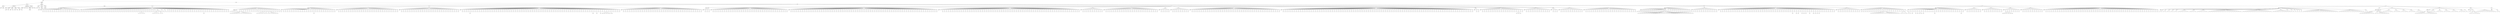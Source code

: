digraph Tree {
	"t0" [label = "TEI"];
	"t1" [label = "teiHeader"];
	"t2" [label = "fileDesc"];
	"t3" [label = "titleStmt"];
	"t4" [label = "title"];
	"t5" [label = "author"];
	"t6" [label = "editionStmt"];
	"t7" [label = "edition"];
	"t8" [label = "respStmt"];
	"t9" [label = "name"];
	"t10" [label = "resp"];
	"t11" [label = "respStmt"];
	"t12" [label = "name"];
	"t13" [label = "resp"];
	"t14" [label = "respStmt"];
	"t15" [label = "name"];
	"t16" [label = "resp"];
	"t17" [label = "respStmt"];
	"t18" [label = "name"];
	"t19" [label = "resp"];
	"t20" [label = "publicationStmt"];
	"t21" [label = "publisher"];
	"t22" [label = "date"];
	"t23" [label = "date"];
	"t24" [label = "availability"];
	"t25" [label = "licence"];
	"t26" [label = "idno"];
	"t27" [label = "idno"];
	"t28" [label = "sourceDesc"];
	"t29" [label = "profileDesc"];
	"t30" [label = "creation"];
	"t31" [label = "date"];
	"t32" [label = "date"];
	"t33" [label = "langUsage"];
	"t34" [label = "language"];
	"t35" [label = "textClass"];
	"t36" [label = "keywords"];
	"t37" [label = "term"];
	"t38" [label = "text"];
	"t39" [label = "body"];
	"t40" [label = "head"];
	"t41" [label = "lb"];
	"t42" [label = "div1"];
	"t43" [label = "head"];
	"t44" [label = "div2"];
	"t45" [label = "head"];
	"t46" [label = "sp"];
	"t47" [label = "p"];
	"t48" [label = "sp"];
	"t49" [label = "p"];
	"t50" [label = "sp"];
	"t51" [label = "p"];
	"t52" [label = "sp"];
	"t53" [label = "p"];
	"t54" [label = "sp"];
	"t55" [label = "p"];
	"t56" [label = "sp"];
	"t57" [label = "p"];
	"t58" [label = "sp"];
	"t59" [label = "p"];
	"t60" [label = "sp"];
	"t61" [label = "p"];
	"t62" [label = "sp"];
	"t63" [label = "p"];
	"t64" [label = "sp"];
	"t65" [label = "p"];
	"t66" [label = "sp"];
	"t67" [label = "p"];
	"t68" [label = "sp"];
	"t69" [label = "p"];
	"t70" [label = "sp"];
	"t71" [label = "p"];
	"t72" [label = "sp"];
	"t73" [label = "p"];
	"t74" [label = "sp"];
	"t75" [label = "p"];
	"t76" [label = "sp"];
	"t77" [label = "p"];
	"t78" [label = "sp"];
	"t79" [label = "p"];
	"t80" [label = "sp"];
	"t81" [label = "p"];
	"t82" [label = "sp"];
	"t83" [label = "p"];
	"t84" [label = "sp"];
	"t85" [label = "p"];
	"t86" [label = "div2"];
	"t87" [label = "head"];
	"t88" [label = "sp"];
	"t89" [label = "p"];
	"t90" [label = "sp"];
	"t91" [label = "p"];
	"t92" [label = "sp"];
	"t93" [label = "p"];
	"t94" [label = "sp"];
	"t95" [label = "p"];
	"t96" [label = "sp"];
	"t97" [label = "p"];
	"t98" [label = "sp"];
	"t99" [label = "p"];
	"t100" [label = "sp"];
	"t101" [label = "p"];
	"t102" [label = "sp"];
	"t103" [label = "p"];
	"t104" [label = "sp"];
	"t105" [label = "p"];
	"t106" [label = "sp"];
	"t107" [label = "p"];
	"t108" [label = "sp"];
	"t109" [label = "p"];
	"t110" [label = "sp"];
	"t111" [label = "p"];
	"t112" [label = "sp"];
	"t113" [label = "p"];
	"t114" [label = "sp"];
	"t115" [label = "p"];
	"t116" [label = "sp"];
	"t117" [label = "p"];
	"t118" [label = "sp"];
	"t119" [label = "p"];
	"t120" [label = "sp"];
	"t121" [label = "p"];
	"t122" [label = "sp"];
	"t123" [label = "p"];
	"t124" [label = "sp"];
	"t125" [label = "p"];
	"t126" [label = "sp"];
	"t127" [label = "p"];
	"t128" [label = "sp"];
	"t129" [label = "p"];
	"t130" [label = "sp"];
	"t131" [label = "p"];
	"t132" [label = "sp"];
	"t133" [label = "p"];
	"t134" [label = "sp"];
	"t135" [label = "p"];
	"t136" [label = "sp"];
	"t137" [label = "p"];
	"t138" [label = "sp"];
	"t139" [label = "p"];
	"t140" [label = "sp"];
	"t141" [label = "p"];
	"t142" [label = "sp"];
	"t143" [label = "p"];
	"t144" [label = "sp"];
	"t145" [label = "p"];
	"t146" [label = "sp"];
	"t147" [label = "p"];
	"t148" [label = "sp"];
	"t149" [label = "p"];
	"t150" [label = "sp"];
	"t151" [label = "p"];
	"t152" [label = "sp"];
	"t153" [label = "lg"];
	"t154" [label = "l"];
	"t155" [label = "l"];
	"t156" [label = "l"];
	"t157" [label = "l"];
	"t158" [label = "sp"];
	"t159" [label = "p"];
	"t160" [label = "sp"];
	"t161" [label = "p"];
	"t162" [label = "sp"];
	"t163" [label = "p"];
	"t164" [label = "sp"];
	"t165" [label = "p"];
	"t166" [label = "sp"];
	"t167" [label = "p"];
	"t168" [label = "sp"];
	"t169" [label = "p"];
	"t170" [label = "sp"];
	"t171" [label = "p"];
	"t172" [label = "lg"];
	"t173" [label = "l"];
	"t174" [label = "l"];
	"t175" [label = "l"];
	"t176" [label = "l"];
	"t177" [label = "p"];
	"t178" [label = "lg"];
	"t179" [label = "l"];
	"t180" [label = "l"];
	"t181" [label = "p"];
	"t182" [label = "sp"];
	"t183" [label = "p"];
	"t184" [label = "sp"];
	"t185" [label = "p"];
	"t186" [label = "sp"];
	"t187" [label = "p"];
	"t188" [label = "sp"];
	"t189" [label = "p"];
	"t190" [label = "sp"];
	"t191" [label = "p"];
	"t192" [label = "sp"];
	"t193" [label = "p"];
	"t194" [label = "sp"];
	"t195" [label = "p"];
	"t196" [label = "sp"];
	"t197" [label = "p"];
	"t198" [label = "sp"];
	"t199" [label = "p"];
	"t200" [label = "sp"];
	"t201" [label = "p"];
	"t202" [label = "sp"];
	"t203" [label = "p"];
	"t204" [label = "sp"];
	"t205" [label = "p"];
	"t206" [label = "sp"];
	"t207" [label = "p"];
	"t208" [label = "sp"];
	"t209" [label = "p"];
	"t210" [label = "sp"];
	"t211" [label = "p"];
	"t212" [label = "sp"];
	"t213" [label = "p"];
	"t214" [label = "sp"];
	"t215" [label = "p"];
	"t216" [label = "sp"];
	"t217" [label = "p"];
	"t218" [label = "sp"];
	"t219" [label = "p"];
	"t220" [label = "sp"];
	"t221" [label = "p"];
	"t222" [label = "sp"];
	"t223" [label = "p"];
	"t224" [label = "sp"];
	"t225" [label = "p"];
	"t226" [label = "hi"];
	"t227" [label = "sp"];
	"t228" [label = "p"];
	"t229" [label = "sp"];
	"t230" [label = "p"];
	"t231" [label = "sp"];
	"t232" [label = "p"];
	"t233" [label = "sp"];
	"t234" [label = "p"];
	"t235" [label = "sp"];
	"t236" [label = "p"];
	"t237" [label = "sp"];
	"t238" [label = "p"];
	"t239" [label = "sp"];
	"t240" [label = "p"];
	"t241" [label = "sp"];
	"t242" [label = "p"];
	"t243" [label = "sp"];
	"t244" [label = "p"];
	"t245" [label = "sp"];
	"t246" [label = "p"];
	"t247" [label = "sp"];
	"t248" [label = "p"];
	"t249" [label = "sp"];
	"t250" [label = "p"];
	"t251" [label = "sp"];
	"t252" [label = "p"];
	"t253" [label = "div2"];
	"t254" [label = "head"];
	"t255" [label = "lg"];
	"t256" [label = "l"];
	"t257" [label = "l"];
	"t258" [label = "l"];
	"t259" [label = "l"];
	"t260" [label = "l"];
	"t261" [label = "sp"];
	"t262" [label = "lg"];
	"t263" [label = "l"];
	"t264" [label = "l"];
	"t265" [label = "l"];
	"t266" [label = "l"];
	"t267" [label = "l"];
	"t268" [label = "l"];
	"t269" [label = "sp"];
	"t270" [label = "lg"];
	"t271" [label = "l"];
	"t272" [label = "l"];
	"t273" [label = "l"];
	"t274" [label = "l"];
	"t275" [label = "l"];
	"t276" [label = "l"];
	"t277" [label = "sp"];
	"t278" [label = "l"];
	"t279" [label = "sp"];
	"t280" [label = "l"];
	"t281" [label = "sp"];
	"t282" [label = "l"];
	"t283" [label = "sp"];
	"t284" [label = "l"];
	"t285" [label = "sp"];
	"t286" [label = "l"];
	"t287" [label = "sp"];
	"t288" [label = "l"];
	"t289" [label = "sp"];
	"t290" [label = "l"];
	"t291" [label = "sp"];
	"t292" [label = "l"];
	"t293" [label = "l"];
	"t294" [label = "sp"];
	"t295" [label = "l"];
	"t296" [label = "sp"];
	"t297" [label = "lg"];
	"t298" [label = "l"];
	"t299" [label = "l"];
	"t300" [label = "sp"];
	"t301" [label = "lg"];
	"t302" [label = "l"];
	"t303" [label = "l"];
	"t304" [label = "sp"];
	"t305" [label = "lg"];
	"t306" [label = "l"];
	"t307" [label = "l"];
	"t308" [label = "sp"];
	"t309" [label = "lg"];
	"t310" [label = "l"];
	"t311" [label = "l"];
	"t312" [label = "sp"];
	"t313" [label = "lg"];
	"t314" [label = "l"];
	"t315" [label = "l"];
	"t316" [label = "l"];
	"t317" [label = "l"];
	"t318" [label = "sp"];
	"t319" [label = "p"];
	"t320" [label = "sp"];
	"t321" [label = "p"];
	"t322" [label = "sp"];
	"t323" [label = "p"];
	"t324" [label = "sp"];
	"t325" [label = "p"];
	"t326" [label = "sp"];
	"t327" [label = "p"];
	"t328" [label = "sp"];
	"t329" [label = "p"];
	"t330" [label = "div1"];
	"t331" [label = "head"];
	"t332" [label = "div2"];
	"t333" [label = "head"];
	"t334" [label = "sp"];
	"t335" [label = "p"];
	"t336" [label = "sp"];
	"t337" [label = "p"];
	"t338" [label = "sp"];
	"t339" [label = "p"];
	"t340" [label = "sp"];
	"t341" [label = "p"];
	"t342" [label = "sp"];
	"t343" [label = "p"];
	"t344" [label = "sp"];
	"t345" [label = "p"];
	"t346" [label = "sp"];
	"t347" [label = "p"];
	"t348" [label = "sp"];
	"t349" [label = "p"];
	"t350" [label = "sp"];
	"t351" [label = "p"];
	"t352" [label = "sp"];
	"t353" [label = "p"];
	"t354" [label = "sp"];
	"t355" [label = "p"];
	"t356" [label = "sp"];
	"t357" [label = "p"];
	"t358" [label = "sp"];
	"t359" [label = "p"];
	"t360" [label = "sp"];
	"t361" [label = "p"];
	"t362" [label = "sp"];
	"t363" [label = "p"];
	"t364" [label = "sp"];
	"t365" [label = "p"];
	"t366" [label = "sp"];
	"t367" [label = "p"];
	"t368" [label = "hi"];
	"t369" [label = "sp"];
	"t370" [label = "p"];
	"t371" [label = "sp"];
	"t372" [label = "p"];
	"t373" [label = "sp"];
	"t374" [label = "p"];
	"t375" [label = "sp"];
	"t376" [label = "p"];
	"t377" [label = "sp"];
	"t378" [label = "p"];
	"t379" [label = "sp"];
	"t380" [label = "p"];
	"t381" [label = "sp"];
	"t382" [label = "p"];
	"t383" [label = "sp"];
	"t384" [label = "p"];
	"t385" [label = "sp"];
	"t386" [label = "p"];
	"t387" [label = "sp"];
	"t388" [label = "p"];
	"t389" [label = "sp"];
	"t390" [label = "p"];
	"t391" [label = "div2"];
	"t392" [label = "head"];
	"t393" [label = "sp"];
	"t394" [label = "p"];
	"t395" [label = "sp"];
	"t396" [label = "p"];
	"t397" [label = "sp"];
	"t398" [label = "p"];
	"t399" [label = "sp"];
	"t400" [label = "p"];
	"t401" [label = "sp"];
	"t402" [label = "p"];
	"t403" [label = "sp"];
	"t404" [label = "p"];
	"t405" [label = "sp"];
	"t406" [label = "p"];
	"t407" [label = "sp"];
	"t408" [label = "p"];
	"t409" [label = "sp"];
	"t410" [label = "p"];
	"t411" [label = "sp"];
	"t412" [label = "p"];
	"t413" [label = "sp"];
	"t414" [label = "p"];
	"t415" [label = "sp"];
	"t416" [label = "p"];
	"t417" [label = "sp"];
	"t418" [label = "p"];
	"t419" [label = "sp"];
	"t420" [label = "p"];
	"t421" [label = "sp"];
	"t422" [label = "p"];
	"t423" [label = "sp"];
	"t424" [label = "p"];
	"t425" [label = "sp"];
	"t426" [label = "p"];
	"t427" [label = "sp"];
	"t428" [label = "p"];
	"t429" [label = "sp"];
	"t430" [label = "p"];
	"t431" [label = "sp"];
	"t432" [label = "p"];
	"t433" [label = "sp"];
	"t434" [label = "p"];
	"t435" [label = "sp"];
	"t436" [label = "p"];
	"t437" [label = "sp"];
	"t438" [label = "p"];
	"t439" [label = "sp"];
	"t440" [label = "p"];
	"t441" [label = "sp"];
	"t442" [label = "p"];
	"t443" [label = "sp"];
	"t444" [label = "p"];
	"t445" [label = "sp"];
	"t446" [label = "p"];
	"t447" [label = "sp"];
	"t448" [label = "p"];
	"t449" [label = "sp"];
	"t450" [label = "p"];
	"t451" [label = "sp"];
	"t452" [label = "p"];
	"t453" [label = "sp"];
	"t454" [label = "p"];
	"t455" [label = "sp"];
	"t456" [label = "p"];
	"t457" [label = "div2"];
	"t458" [label = "head"];
	"t459" [label = "sp"];
	"t460" [label = "p"];
	"t461" [label = "sp"];
	"t462" [label = "p"];
	"t463" [label = "sp"];
	"t464" [label = "p"];
	"t465" [label = "sp"];
	"t466" [label = "p"];
	"t467" [label = "sp"];
	"t468" [label = "p"];
	"t469" [label = "sp"];
	"t470" [label = "p"];
	"t471" [label = "sp"];
	"t472" [label = "p"];
	"t473" [label = "sp"];
	"t474" [label = "p"];
	"t475" [label = "sp"];
	"t476" [label = "p"];
	"t477" [label = "sp"];
	"t478" [label = "p"];
	"t479" [label = "sp"];
	"t480" [label = "p"];
	"t481" [label = "sp"];
	"t482" [label = "p"];
	"t483" [label = "sp"];
	"t484" [label = "p"];
	"t485" [label = "sp"];
	"t486" [label = "p"];
	"t487" [label = "sp"];
	"t488" [label = "p"];
	"t489" [label = "sp"];
	"t490" [label = "p"];
	"t491" [label = "sp"];
	"t492" [label = "p"];
	"t493" [label = "sp"];
	"t494" [label = "p"];
	"t495" [label = "sp"];
	"t496" [label = "p"];
	"t497" [label = "sp"];
	"t498" [label = "p"];
	"t499" [label = "sp"];
	"t500" [label = "p"];
	"t501" [label = "sp"];
	"t502" [label = "p"];
	"t503" [label = "sp"];
	"t504" [label = "p"];
	"t505" [label = "sp"];
	"t506" [label = "p"];
	"t507" [label = "sp"];
	"t508" [label = "p"];
	"t509" [label = "sp"];
	"t510" [label = "p"];
	"t511" [label = "sp"];
	"t512" [label = "p"];
	"t513" [label = "sp"];
	"t514" [label = "p"];
	"t515" [label = "sp"];
	"t516" [label = "p"];
	"t517" [label = "sp"];
	"t518" [label = "p"];
	"t519" [label = "sp"];
	"t520" [label = "p"];
	"t521" [label = "div2"];
	"t522" [label = "head"];
	"t523" [label = "sp"];
	"t524" [label = "p"];
	"t525" [label = "sp"];
	"t526" [label = "p"];
	"t527" [label = "sp"];
	"t528" [label = "p"];
	"t529" [label = "sp"];
	"t530" [label = "p"];
	"t531" [label = "sp"];
	"t532" [label = "p"];
	"t533" [label = "hi"];
	"t534" [label = "sp"];
	"t535" [label = "p"];
	"t536" [label = "sp"];
	"t537" [label = "p"];
	"t538" [label = "sp"];
	"t539" [label = "p"];
	"t540" [label = "sp"];
	"t541" [label = "p"];
	"t542" [label = "sp"];
	"t543" [label = "p"];
	"t544" [label = "sp"];
	"t545" [label = "p"];
	"t546" [label = "sp"];
	"t547" [label = "p"];
	"t548" [label = "sp"];
	"t549" [label = "p"];
	"t550" [label = "sp"];
	"t551" [label = "p"];
	"t552" [label = "sp"];
	"t553" [label = "p"];
	"t554" [label = "sp"];
	"t555" [label = "p"];
	"t556" [label = "sp"];
	"t557" [label = "p"];
	"t558" [label = "sp"];
	"t559" [label = "p"];
	"t560" [label = "sp"];
	"t561" [label = "p"];
	"t562" [label = "sp"];
	"t563" [label = "p"];
	"t564" [label = "sp"];
	"t565" [label = "p"];
	"t566" [label = "sp"];
	"t567" [label = "p"];
	"t568" [label = "sp"];
	"t569" [label = "p"];
	"t570" [label = "sp"];
	"t571" [label = "p"];
	"t572" [label = "sp"];
	"t573" [label = "p"];
	"t574" [label = "sp"];
	"t575" [label = "p"];
	"t576" [label = "sp"];
	"t577" [label = "p"];
	"t578" [label = "sp"];
	"t579" [label = "p"];
	"t580" [label = "sp"];
	"t581" [label = "p"];
	"t582" [label = "sp"];
	"t583" [label = "p"];
	"t584" [label = "sp"];
	"t585" [label = "p"];
	"t586" [label = "sp"];
	"t587" [label = "p"];
	"t588" [label = "sp"];
	"t589" [label = "p"];
	"t590" [label = "sp"];
	"t591" [label = "p"];
	"t592" [label = "sp"];
	"t593" [label = "p"];
	"t594" [label = "sp"];
	"t595" [label = "p"];
	"t596" [label = "sp"];
	"t597" [label = "p"];
	"t598" [label = "sp"];
	"t599" [label = "p"];
	"t600" [label = "sp"];
	"t601" [label = "p"];
	"t602" [label = "sp"];
	"t603" [label = "p"];
	"t604" [label = "sp"];
	"t605" [label = "p"];
	"t606" [label = "sp"];
	"t607" [label = "p"];
	"t608" [label = "sp"];
	"t609" [label = "p"];
	"t610" [label = "sp"];
	"t611" [label = "p"];
	"t612" [label = "sp"];
	"t613" [label = "p"];
	"t614" [label = "sp"];
	"t615" [label = "p"];
	"t616" [label = "sp"];
	"t617" [label = "p"];
	"t618" [label = "sp"];
	"t619" [label = "p"];
	"t620" [label = "sp"];
	"t621" [label = "p"];
	"t622" [label = "sp"];
	"t623" [label = "p"];
	"t624" [label = "sp"];
	"t625" [label = "p"];
	"t626" [label = "sp"];
	"t627" [label = "p"];
	"t628" [label = "sp"];
	"t629" [label = "p"];
	"t630" [label = "sp"];
	"t631" [label = "p"];
	"t632" [label = "sp"];
	"t633" [label = "p"];
	"t634" [label = "sp"];
	"t635" [label = "p"];
	"t636" [label = "sp"];
	"t637" [label = "p"];
	"t638" [label = "sp"];
	"t639" [label = "p"];
	"t640" [label = "sp"];
	"t641" [label = "p"];
	"t642" [label = "sp"];
	"t643" [label = "p"];
	"t644" [label = "sp"];
	"t645" [label = "p"];
	"t646" [label = "sp"];
	"t647" [label = "p"];
	"t648" [label = "sp"];
	"t649" [label = "p"];
	"t650" [label = "sp"];
	"t651" [label = "p"];
	"t652" [label = "sp"];
	"t653" [label = "p"];
	"t654" [label = "sp"];
	"t655" [label = "p"];
	"t656" [label = "sp"];
	"t657" [label = "p"];
	"t658" [label = "sp"];
	"t659" [label = "p"];
	"t660" [label = "sp"];
	"t661" [label = "p"];
	"t662" [label = "sp"];
	"t663" [label = "p"];
	"t664" [label = "hi"];
	"t665" [label = "sp"];
	"t666" [label = "p"];
	"t667" [label = "sp"];
	"t668" [label = "p"];
	"t669" [label = "hi"];
	"t670" [label = "sp"];
	"t671" [label = "p"];
	"t672" [label = "sp"];
	"t673" [label = "p"];
	"t674" [label = "hi"];
	"t675" [label = "sp"];
	"t676" [label = "p"];
	"t677" [label = "sp"];
	"t678" [label = "p"];
	"t679" [label = "sp"];
	"t680" [label = "p"];
	"t681" [label = "hi"];
	"t682" [label = "hi"];
	"t683" [label = "hi"];
	"t684" [label = "hi"];
	"t685" [label = "hi"];
	"t686" [label = "sp"];
	"t687" [label = "p"];
	"t688" [label = "sp"];
	"t689" [label = "p"];
	"t690" [label = "hi"];
	"t691" [label = "sp"];
	"t692" [label = "p"];
	"t693" [label = "sp"];
	"t694" [label = "p"];
	"t695" [label = "sp"];
	"t696" [label = "p"];
	"t697" [label = "sp"];
	"t698" [label = "p"];
	"t699" [label = "sp"];
	"t700" [label = "p"];
	"t701" [label = "div2"];
	"t702" [label = "head"];
	"t703" [label = "sp"];
	"t704" [label = "p"];
	"t705" [label = "sp"];
	"t706" [label = "p"];
	"t707" [label = "sp"];
	"t708" [label = "p"];
	"t709" [label = "sp"];
	"t710" [label = "p"];
	"t711" [label = "sp"];
	"t712" [label = "p"];
	"t713" [label = "sp"];
	"t714" [label = "p"];
	"t715" [label = "sp"];
	"t716" [label = "p"];
	"t717" [label = "sp"];
	"t718" [label = "p"];
	"t719" [label = "sp"];
	"t720" [label = "p"];
	"t721" [label = "sp"];
	"t722" [label = "p"];
	"t723" [label = "sp"];
	"t724" [label = "p"];
	"t725" [label = "sp"];
	"t726" [label = "p"];
	"t727" [label = "sp"];
	"t728" [label = "p"];
	"t729" [label = "sp"];
	"t730" [label = "p"];
	"t731" [label = "sp"];
	"t732" [label = "p"];
	"t733" [label = "sp"];
	"t734" [label = "p"];
	"t735" [label = "sp"];
	"t736" [label = "p"];
	"t737" [label = "sp"];
	"t738" [label = "p"];
	"t739" [label = "sp"];
	"t740" [label = "p"];
	"t741" [label = "sp"];
	"t742" [label = "p"];
	"t743" [label = "sp"];
	"t744" [label = "p"];
	"t745" [label = "sp"];
	"t746" [label = "p"];
	"t747" [label = "sp"];
	"t748" [label = "p"];
	"t749" [label = "sp"];
	"t750" [label = "p"];
	"t751" [label = "sp"];
	"t752" [label = "p"];
	"t753" [label = "sp"];
	"t754" [label = "p"];
	"t755" [label = "sp"];
	"t756" [label = "p"];
	"t757" [label = "sp"];
	"t758" [label = "p"];
	"t759" [label = "sp"];
	"t760" [label = "p"];
	"t761" [label = "sp"];
	"t762" [label = "p"];
	"t763" [label = "sp"];
	"t764" [label = "p"];
	"t765" [label = "sp"];
	"t766" [label = "p"];
	"t767" [label = "sp"];
	"t768" [label = "p"];
	"t769" [label = "sp"];
	"t770" [label = "p"];
	"t771" [label = "sp"];
	"t772" [label = "p"];
	"t773" [label = "sp"];
	"t774" [label = "p"];
	"t775" [label = "sp"];
	"t776" [label = "p"];
	"t777" [label = "sp"];
	"t778" [label = "p"];
	"t779" [label = "sp"];
	"t780" [label = "p"];
	"t781" [label = "sp"];
	"t782" [label = "p"];
	"t783" [label = "sp"];
	"t784" [label = "p"];
	"t785" [label = "sp"];
	"t786" [label = "p"];
	"t787" [label = "div1"];
	"t788" [label = "head"];
	"t789" [label = "div2"];
	"t790" [label = "head"];
	"t791" [label = "sp"];
	"t792" [label = "p"];
	"t793" [label = "sp"];
	"t794" [label = "p"];
	"t795" [label = "sp"];
	"t796" [label = "p"];
	"t797" [label = "div2"];
	"t798" [label = "head"];
	"t799" [label = "sp"];
	"t800" [label = "p"];
	"t801" [label = "sp"];
	"t802" [label = "p"];
	"t803" [label = "sp"];
	"t804" [label = "p"];
	"t805" [label = "sp"];
	"t806" [label = "p"];
	"t807" [label = "sp"];
	"t808" [label = "p"];
	"t809" [label = "sp"];
	"t810" [label = "p"];
	"t811" [label = "sp"];
	"t812" [label = "p"];
	"t813" [label = "sp"];
	"t814" [label = "p"];
	"t815" [label = "sp"];
	"t816" [label = "p"];
	"t817" [label = "sp"];
	"t818" [label = "p"];
	"t819" [label = "sp"];
	"t820" [label = "p"];
	"t821" [label = "sp"];
	"t822" [label = "p"];
	"t823" [label = "sp"];
	"t824" [label = "p"];
	"t825" [label = "sp"];
	"t826" [label = "p"];
	"t827" [label = "sp"];
	"t828" [label = "p"];
	"t829" [label = "sp"];
	"t830" [label = "p"];
	"t831" [label = "sp"];
	"t832" [label = "p"];
	"t833" [label = "sp"];
	"t834" [label = "p"];
	"t835" [label = "sp"];
	"t836" [label = "p"];
	"t837" [label = "sp"];
	"t838" [label = "p"];
	"t839" [label = "sp"];
	"t840" [label = "p"];
	"t841" [label = "sp"];
	"t842" [label = "p"];
	"t843" [label = "sp"];
	"t844" [label = "p"];
	"t845" [label = "sp"];
	"t846" [label = "p"];
	"t847" [label = "sp"];
	"t848" [label = "p"];
	"t849" [label = "sp"];
	"t850" [label = "p"];
	"t851" [label = "sp"];
	"t852" [label = "p"];
	"t853" [label = "sp"];
	"t854" [label = "p"];
	"t855" [label = "sp"];
	"t856" [label = "p"];
	"t857" [label = "sp"];
	"t858" [label = "p"];
	"t859" [label = "sp"];
	"t860" [label = "p"];
	"t861" [label = "sp"];
	"t862" [label = "p"];
	"t863" [label = "sp"];
	"t864" [label = "p"];
	"t865" [label = "sp"];
	"t866" [label = "p"];
	"t867" [label = "sp"];
	"t868" [label = "p"];
	"t869" [label = "sp"];
	"t870" [label = "p"];
	"t871" [label = "sp"];
	"t872" [label = "p"];
	"t873" [label = "sp"];
	"t874" [label = "p"];
	"t875" [label = "sp"];
	"t876" [label = "p"];
	"t877" [label = "sp"];
	"t878" [label = "p"];
	"t879" [label = "div2"];
	"t880" [label = "head"];
	"t881" [label = "sp"];
	"t882" [label = "p"];
	"t883" [label = "sp"];
	"t884" [label = "p"];
	"t885" [label = "sp"];
	"t886" [label = "p"];
	"t887" [label = "sp"];
	"t888" [label = "p"];
	"t889" [label = "sp"];
	"t890" [label = "p"];
	"t891" [label = "sp"];
	"t892" [label = "p"];
	"t893" [label = "sp"];
	"t894" [label = "p"];
	"t895" [label = "sp"];
	"t896" [label = "p"];
	"t897" [label = "sp"];
	"t898" [label = "p"];
	"t899" [label = "sp"];
	"t900" [label = "p"];
	"t901" [label = "sp"];
	"t902" [label = "p"];
	"t903" [label = "sp"];
	"t904" [label = "p"];
	"t905" [label = "sp"];
	"t906" [label = "p"];
	"t907" [label = "sp"];
	"t908" [label = "p"];
	"t909" [label = "sp"];
	"t910" [label = "p"];
	"t911" [label = "sp"];
	"t912" [label = "p"];
	"t913" [label = "sp"];
	"t914" [label = "p"];
	"t915" [label = "sp"];
	"t916" [label = "p"];
	"t917" [label = "sp"];
	"t918" [label = "p"];
	"t919" [label = "sp"];
	"t920" [label = "p"];
	"t921" [label = "sp"];
	"t922" [label = "p"];
	"t923" [label = "sp"];
	"t924" [label = "p"];
	"t925" [label = "sp"];
	"t926" [label = "p"];
	"t927" [label = "sp"];
	"t928" [label = "p"];
	"t929" [label = "sp"];
	"t930" [label = "p"];
	"t931" [label = "sp"];
	"t932" [label = "p"];
	"t933" [label = "sp"];
	"t934" [label = "p"];
	"t935" [label = "sp"];
	"t936" [label = "p"];
	"t937" [label = "sp"];
	"t938" [label = "p"];
	"t939" [label = "sp"];
	"t940" [label = "p"];
	"t941" [label = "sp"];
	"t942" [label = "p"];
	"t943" [label = "sp"];
	"t944" [label = "p"];
	"t945" [label = "sp"];
	"t946" [label = "p"];
	"t947" [label = "sp"];
	"t948" [label = "p"];
	"t949" [label = "sp"];
	"t950" [label = "p"];
	"t951" [label = "sp"];
	"t952" [label = "p"];
	"t953" [label = "sp"];
	"t954" [label = "p"];
	"t955" [label = "sp"];
	"t956" [label = "p"];
	"t957" [label = "sp"];
	"t958" [label = "p"];
	"t959" [label = "sp"];
	"t960" [label = "p"];
	"t961" [label = "sp"];
	"t962" [label = "p"];
	"t963" [label = "sp"];
	"t964" [label = "p"];
	"t965" [label = "sp"];
	"t966" [label = "p"];
	"t967" [label = "sp"];
	"t968" [label = "p"];
	"t969" [label = "sp"];
	"t970" [label = "p"];
	"t971" [label = "sp"];
	"t972" [label = "p"];
	"t973" [label = "sp"];
	"t974" [label = "p"];
	"t975" [label = "sp"];
	"t976" [label = "p"];
	"t977" [label = "sp"];
	"t978" [label = "p"];
	"t979" [label = "sp"];
	"t980" [label = "p"];
	"t981" [label = "sp"];
	"t982" [label = "p"];
	"t983" [label = "sp"];
	"t984" [label = "p"];
	"t985" [label = "sp"];
	"t986" [label = "p"];
	"t987" [label = "sp"];
	"t988" [label = "p"];
	"t989" [label = "sp"];
	"t990" [label = "p"];
	"t991" [label = "sp"];
	"t992" [label = "p"];
	"t993" [label = "sp"];
	"t994" [label = "p"];
	"t995" [label = "sp"];
	"t996" [label = "p"];
	"t997" [label = "sp"];
	"t998" [label = "p"];
	"t999" [label = "sp"];
	"t1000" [label = "p"];
	"t1001" [label = "sp"];
	"t1002" [label = "p"];
	"t1003" [label = "sp"];
	"t1004" [label = "p"];
	"t1005" [label = "sp"];
	"t1006" [label = "p"];
	"t1007" [label = "sp"];
	"t1008" [label = "p"];
	"t1009" [label = "sp"];
	"t1010" [label = "p"];
	"t1011" [label = "sp"];
	"t1012" [label = "p"];
	"t1013" [label = "sp"];
	"t1014" [label = "p"];
	"t1015" [label = "sp"];
	"t1016" [label = "p"];
	"t1017" [label = "sp"];
	"t1018" [label = "p"];
	"t1019" [label = "sp"];
	"t1020" [label = "p"];
	"t1021" [label = "sp"];
	"t1022" [label = "p"];
	"t1023" [label = "sp"];
	"t1024" [label = "p"];
	"t1025" [label = "sp"];
	"t1026" [label = "p"];
	"t1027" [label = "sp"];
	"t1028" [label = "p"];
	"t1029" [label = "sp"];
	"t1030" [label = "p"];
	"t1031" [label = "sp"];
	"t1032" [label = "p"];
	"t1033" [label = "sp"];
	"t1034" [label = "p"];
	"t1035" [label = "sp"];
	"t1036" [label = "p"];
	"t1037" [label = "div2"];
	"t1038" [label = "head"];
	"t1039" [label = "p"];
	"t1040" [label = "sp"];
	"t1041" [label = "p"];
	"t1042" [label = "sp"];
	"t1043" [label = "p"];
	"t1044" [label = "sp"];
	"t1045" [label = "p"];
	"t1046" [label = "sp"];
	"t1047" [label = "p"];
	"t1048" [label = "sp"];
	"t1049" [label = "p"];
	"t1050" [label = "sp"];
	"t1051" [label = "p"];
	"t1052" [label = "sp"];
	"t1053" [label = "p"];
	"t1054" [label = "sp"];
	"t1055" [label = "p"];
	"t1056" [label = "sp"];
	"t1057" [label = "p"];
	"t1058" [label = "sp"];
	"t1059" [label = "p"];
	"t1060" [label = "sp"];
	"t1061" [label = "p"];
	"t1062" [label = "sp"];
	"t1063" [label = "p"];
	"t1064" [label = "sp"];
	"t1065" [label = "p"];
	"t1066" [label = "sp"];
	"t1067" [label = "p"];
	"t1068" [label = "sp"];
	"t1069" [label = "p"];
	"t1070" [label = "sp"];
	"t1071" [label = "p"];
	"t1072" [label = "sp"];
	"t1073" [label = "p"];
	"t1074" [label = "sp"];
	"t1075" [label = "p"];
	"t1076" [label = "sp"];
	"t1077" [label = "p"];
	"t1078" [label = "sp"];
	"t1079" [label = "p"];
	"t1080" [label = "sp"];
	"t1081" [label = "p"];
	"t1082" [label = "sp"];
	"t1083" [label = "p"];
	"t1084" [label = "sp"];
	"t1085" [label = "p"];
	"t1086" [label = "sp"];
	"t1087" [label = "p"];
	"t1088" [label = "sp"];
	"t1089" [label = "p"];
	"t1090" [label = "sp"];
	"t1091" [label = "p"];
	"t1092" [label = "sp"];
	"t1093" [label = "p"];
	"t1094" [label = "sp"];
	"t1095" [label = "p"];
	"t1096" [label = "sp"];
	"t1097" [label = "p"];
	"t1098" [label = "sp"];
	"t1099" [label = "p"];
	"t1100" [label = "sp"];
	"t1101" [label = "p"];
	"t1102" [label = "sp"];
	"t1103" [label = "p"];
	"t1104" [label = "sp"];
	"t1105" [label = "p"];
	"t1106" [label = "sp"];
	"t1107" [label = "p"];
	"t1108" [label = "sp"];
	"t1109" [label = "p"];
	"t1110" [label = "sp"];
	"t1111" [label = "p"];
	"t1112" [label = "sp"];
	"t1113" [label = "p"];
	"t1114" [label = "sp"];
	"t1115" [label = "p"];
	"t1116" [label = "sp"];
	"t1117" [label = "p"];
	"t1118" [label = "sp"];
	"t1119" [label = "p"];
	"t1120" [label = "sp"];
	"t1121" [label = "p"];
	"t1122" [label = "sp"];
	"t1123" [label = "p"];
	"t1124" [label = "sp"];
	"t1125" [label = "p"];
	"t1126" [label = "sp"];
	"t1127" [label = "p"];
	"t1128" [label = "sp"];
	"t1129" [label = "p"];
	"t1130" [label = "sp"];
	"t1131" [label = "p"];
	"t1132" [label = "sp"];
	"t1133" [label = "p"];
	"t1134" [label = "sp"];
	"t1135" [label = "p"];
	"t1136" [label = "sp"];
	"t1137" [label = "p"];
	"t1138" [label = "sp"];
	"t1139" [label = "p"];
	"t1140" [label = "sp"];
	"t1141" [label = "p"];
	"t1142" [label = "sp"];
	"t1143" [label = "p"];
	"t1144" [label = "sp"];
	"t1145" [label = "p"];
	"t1146" [label = "sp"];
	"t1147" [label = "p"];
	"t1148" [label = "sp"];
	"t1149" [label = "p"];
	"t1150" [label = "sp"];
	"t1151" [label = "p"];
	"t1152" [label = "sp"];
	"t1153" [label = "p"];
	"t1154" [label = "sp"];
	"t1155" [label = "p"];
	"t1156" [label = "sp"];
	"t1157" [label = "p"];
	"t1158" [label = "sp"];
	"t1159" [label = "p"];
	"t1160" [label = "sp"];
	"t1161" [label = "p"];
	"t1162" [label = "sp"];
	"t1163" [label = "p"];
	"t1164" [label = "sp"];
	"t1165" [label = "p"];
	"t1166" [label = "sp"];
	"t1167" [label = "p"];
	"t1168" [label = "sp"];
	"t1169" [label = "p"];
	"t1170" [label = "sp"];
	"t1171" [label = "p"];
	"t1172" [label = "sp"];
	"t1173" [label = "p"];
	"t1174" [label = "sp"];
	"t1175" [label = "p"];
	"t1176" [label = "sp"];
	"t1177" [label = "p"];
	"t1178" [label = "sp"];
	"t1179" [label = "p"];
	"t1180" [label = "sp"];
	"t1181" [label = "p"];
	"t1182" [label = "sp"];
	"t1183" [label = "p"];
	"t1184" [label = "sp"];
	"t1185" [label = "p"];
	"t1186" [label = "div2"];
	"t1187" [label = "head"];
	"t1188" [label = "sp"];
	"t1189" [label = "p"];
	"t1190" [label = "sp"];
	"t1191" [label = "p"];
	"t1192" [label = "sp"];
	"t1193" [label = "p"];
	"t1194" [label = "sp"];
	"t1195" [label = "p"];
	"t1196" [label = "sp"];
	"t1197" [label = "p"];
	"t1198" [label = "sp"];
	"t1199" [label = "p"];
	"t1200" [label = "sp"];
	"t1201" [label = "p"];
	"t1202" [label = "sp"];
	"t1203" [label = "p"];
	"t1204" [label = "sp"];
	"t1205" [label = "p"];
	"t1206" [label = "sp"];
	"t1207" [label = "p"];
	"t1208" [label = "sp"];
	"t1209" [label = "p"];
	"t1210" [label = "div2"];
	"t1211" [label = "head"];
	"t1212" [label = "sp"];
	"t1213" [label = "p"];
	"t1214" [label = "sp"];
	"t1215" [label = "p"];
	"t1216" [label = "sp"];
	"t1217" [label = "p"];
	"t1218" [label = "sp"];
	"t1219" [label = "p"];
	"t1220" [label = "sp"];
	"t1221" [label = "p"];
	"t1222" [label = "sp"];
	"t1223" [label = "p"];
	"t1224" [label = "sp"];
	"t1225" [label = "p"];
	"t1226" [label = "sp"];
	"t1227" [label = "p"];
	"t1228" [label = "sp"];
	"t1229" [label = "p"];
	"t1230" [label = "sp"];
	"t1231" [label = "p"];
	"t1232" [label = "sp"];
	"t1233" [label = "p"];
	"t1234" [label = "sp"];
	"t1235" [label = "p"];
	"t1236" [label = "sp"];
	"t1237" [label = "p"];
	"t1238" [label = "sp"];
	"t1239" [label = "p"];
	"t1240" [label = "sp"];
	"t1241" [label = "p"];
	"t1242" [label = "sp"];
	"t1243" [label = "p"];
	"t1244" [label = "sp"];
	"t1245" [label = "p"];
	"t1246" [label = "sp"];
	"t1247" [label = "p"];
	"t1248" [label = "sp"];
	"t1249" [label = "p"];
	"t1250" [label = "sp"];
	"t1251" [label = "p"];
	"t1252" [label = "sp"];
	"t1253" [label = "p"];
	"t1254" [label = "sp"];
	"t1255" [label = "p"];
	"t1256" [label = "sp"];
	"t1257" [label = "p"];
	"t1258" [label = "sp"];
	"t1259" [label = "p"];
	"t1260" [label = "sp"];
	"t1261" [label = "p"];
	"t1262" [label = "sp"];
	"t1263" [label = "p"];
	"t1264" [label = "sp"];
	"t1265" [label = "p"];
	"t1266" [label = "sp"];
	"t1267" [label = "p"];
	"t1268" [label = "div2"];
	"t1269" [label = "head"];
	"t1270" [label = "sp"];
	"t1271" [label = "p"];
	"t1272" [label = "sp"];
	"t1273" [label = "p"];
	"t1274" [label = "sp"];
	"t1275" [label = "p"];
	"t1276" [label = "sp"];
	"t1277" [label = "p"];
	"t1278" [label = "sp"];
	"t1279" [label = "p"];
	"t1280" [label = "div2"];
	"t1281" [label = "head"];
	"t1282" [label = "sp"];
	"t1283" [label = "p"];
	"t1284" [label = "sp"];
	"t1285" [label = "p"];
	"t1286" [label = "sp"];
	"t1287" [label = "p"];
	"t1288" [label = "sp"];
	"t1289" [label = "p"];
	"t1290" [label = "sp"];
	"t1291" [label = "p"];
	"t1292" [label = "sp"];
	"t1293" [label = "p"];
	"t1294" [label = "sp"];
	"t1295" [label = "p"];
	"t1296" [label = "sp"];
	"t1297" [label = "p"];
	"t1298" [label = "sp"];
	"t1299" [label = "p"];
	"t1300" [label = "div2"];
	"t1301" [label = "head"];
	"t1302" [label = "sp"];
	"t1303" [label = "p"];
	"t1304" [label = "sp"];
	"t1305" [label = "p"];
	"t1306" [label = "sp"];
	"t1307" [label = "p"];
	"t1308" [label = "sp"];
	"t1309" [label = "p"];
	"t1310" [label = "sp"];
	"t1311" [label = "p"];
	"t1312" [label = "sp"];
	"t1313" [label = "p"];
	"t1314" [label = "sp"];
	"t1315" [label = "p"];
	"t1316" [label = "sp"];
	"t1317" [label = "p"];
	"t1318" [label = "sp"];
	"t1319" [label = "p"];
	"t1320" [label = "sp"];
	"t1321" [label = "p"];
	"t1322" [label = "sp"];
	"t1323" [label = "p"];
	"t1324" [label = "sp"];
	"t1325" [label = "p"];
	"t1326" [label = "sp"];
	"t1327" [label = "p"];
	"t1328" [label = "sp"];
	"t1329" [label = "p"];
	"t1330" [label = "sp"];
	"t1331" [label = "p"];
	"t1332" [label = "sp"];
	"t1333" [label = "p"];
	"t1334" [label = "sp"];
	"t1335" [label = "p"];
	"t1336" [label = "sp"];
	"t1337" [label = "p"];
	"t1338" [label = "sp"];
	"t1339" [label = "p"];
	"t1340" [label = "sp"];
	"t1341" [label = "p"];
	"t1342" [label = "sp"];
	"t1343" [label = "p"];
	"t1344" [label = "sp"];
	"t1345" [label = "p"];
	"t1346" [label = "sp"];
	"t1347" [label = "p"];
	"t1348" [label = "sp"];
	"t1349" [label = "p"];
	"t1350" [label = "sp"];
	"t1351" [label = "p"];
	"t1352" [label = "sp"];
	"t1353" [label = "p"];
	"t1354" [label = "sp"];
	"t1355" [label = "p"];
	"t1356" [label = "sp"];
	"t1357" [label = "p"];
	"t1358" [label = "sp"];
	"t1359" [label = "p"];
	"t1360" [label = "sp"];
	"t1361" [label = "p"];
	"t1362" [label = "sp"];
	"t1363" [label = "p"];
	"t1364" [label = "sp"];
	"t1365" [label = "p"];
	"t1366" [label = "sp"];
	"t1367" [label = "p"];
	"t1368" [label = "sp"];
	"t1369" [label = "p"];
	"t1370" [label = "sp"];
	"t1371" [label = "p"];
	"t1372" [label = "sp"];
	"t1373" [label = "p"];
	"t1374" [label = "sp"];
	"t1375" [label = "p"];
	"t1376" [label = "sp"];
	"t1377" [label = "p"];
	"t1378" [label = "sp"];
	"t1379" [label = "p"];
	"t1380" [label = "sp"];
	"t1381" [label = "p"];
	"t1382" [label = "sp"];
	"t1383" [label = "p"];
	"t1384" [label = "sp"];
	"t1385" [label = "p"];
	"t1386" [label = "sp"];
	"t1387" [label = "p"];
	"t1388" [label = "sp"];
	"t1389" [label = "p"];
	"t1390" [label = "sp"];
	"t1391" [label = "p"];
	"t1392" [label = "sp"];
	"t1393" [label = "p"];
	"t1394" [label = "sp"];
	"t1395" [label = "p"];
	"t1396" [label = "div2"];
	"t1397" [label = "head"];
	"t1398" [label = "sp"];
	"t1399" [label = "p"];
	"t1400" [label = "sp"];
	"t1401" [label = "p"];
	"t1402" [label = "sp"];
	"t1403" [label = "p"];
	"t1404" [label = "sp"];
	"t1405" [label = "p"];
	"t1406" [label = "sp"];
	"t1407" [label = "p"];
	"t1408" [label = "sp"];
	"t1409" [label = "p"];
	"t1410" [label = "sp"];
	"t1411" [label = "p"];
	"t1412" [label = "sp"];
	"t1413" [label = "p"];
	"t1414" [label = "sp"];
	"t1415" [label = "p"];
	"t1416" [label = "sp"];
	"t1417" [label = "p"];
	"t1418" [label = "sp"];
	"t1419" [label = "p"];
	"t1420" [label = "sp"];
	"t1421" [label = "p"];
	"t1422" [label = "sp"];
	"t1423" [label = "p"];
	"t1424" [label = "sp"];
	"t1425" [label = "p"];
	"t1426" [label = "sp"];
	"t1427" [label = "p"];
	"t1428" [label = "sp"];
	"t1429" [label = "p"];
	"t1430" [label = "sp"];
	"t1431" [label = "p"];
	"t1432" [label = "sp"];
	"t1433" [label = "p"];
	"t1434" [label = "sp"];
	"t1435" [label = "p"];
	"t1436" [label = "sp"];
	"t1437" [label = "p"];
	"t1438" [label = "sp"];
	"t1439" [label = "p"];
	"t1440" [label = "sp"];
	"t1441" [label = "p"];
	"t1442" [label = "sp"];
	"t1443" [label = "p"];
	"t1444" [label = "sp"];
	"t1445" [label = "p"];
	"t1446" [label = "sp"];
	"t1447" [label = "p"];
	"t1448" [label = "sp"];
	"t1449" [label = "p"];
	"t1450" [label = "sp"];
	"t1451" [label = "p"];
	"t1452" [label = "sp"];
	"t1453" [label = "p"];
	"t1454" [label = "sp"];
	"t1455" [label = "p"];
	"t1456" [label = "sp"];
	"t1457" [label = "p"];
	"t1458" [label = "sp"];
	"t1459" [label = "p"];
	"t1460" [label = "sp"];
	"t1461" [label = "p"];
	"t1462" [label = "sp"];
	"t1463" [label = "p"];
	"t1464" [label = "sp"];
	"t1465" [label = "p"];
	"t1466" [label = "sp"];
	"t1467" [label = "p"];
	"t1468" [label = "sp"];
	"t1469" [label = "p"];
	"t1470" [label = "sp"];
	"t1471" [label = "p"];
	"t1472" [label = "sp"];
	"t1473" [label = "p"];
	"t1474" [label = "sp"];
	"t1475" [label = "p"];
	"t1476" [label = "sp"];
	"t1477" [label = "p"];
	"t1478" [label = "sp"];
	"t1479" [label = "p"];
	"t1480" [label = "sp"];
	"t1481" [label = "p"];
	"t1482" [label = "sp"];
	"t1483" [label = "p"];
	"t1484" [label = "sp"];
	"t1485" [label = "p"];
	"t1486" [label = "sp"];
	"t1487" [label = "p"];
	"t1488" [label = "sp"];
	"t1489" [label = "p"];
	"t1490" [label = "sp"];
	"t1491" [label = "p"];
	"t1492" [label = "sp"];
	"t1493" [label = "p"];
	"t1494" [label = "sp"];
	"t1495" [label = "p"];
	"t1496" [label = "sp"];
	"t1497" [label = "p"];
	"t1498" [label = "sp"];
	"t1499" [label = "p"];
	"t1500" [label = "sp"];
	"t1501" [label = "p"];
	"t1502" [label = "sp"];
	"t1503" [label = "p"];
	"t1504" [label = "sp"];
	"t1505" [label = "p"];
	"t1506" [label = "sp"];
	"t1507" [label = "p"];
	"t1508" [label = "sp"];
	"t1509" [label = "p"];
	"t1510" [label = "sp"];
	"t1511" [label = "p"];
	"t1512" [label = "sp"];
	"t1513" [label = "p"];
	"t1514" [label = "sp"];
	"t1515" [label = "p"];
	"t1516" [label = "sp"];
	"t1517" [label = "p"];
	"t1518" [label = "sp"];
	"t1519" [label = "p"];
	"t1520" [label = "sp"];
	"t1521" [label = "p"];
	"t1522" [label = "sp"];
	"t1523" [label = "p"];
	"t1524" [label = "sp"];
	"t1525" [label = "p"];
	"t1526" [label = "sp"];
	"t1527" [label = "p"];
	"t1528" [label = "sp"];
	"t1529" [label = "p"];
	"t1530" [label = "sp"];
	"t1531" [label = "p"];
	"t1532" [label = "sp"];
	"t1533" [label = "p"];
	"t1534" [label = "sp"];
	"t1535" [label = "p"];
	"t1536" [label = "sp"];
	"t1537" [label = "p"];
	"t1538" [label = "sp"];
	"t1539" [label = "p"];
	"t1540" [label = "sp"];
	"t1541" [label = "p"];
	"t1542" [label = "sp"];
	"t1543" [label = "p"];
	"t1544" [label = "sp"];
	"t1545" [label = "p"];
	"t1546" [label = "sp"];
	"t1547" [label = "p"];
	"t1548" [label = "sp"];
	"t1549" [label = "p"];
	"t1550" [label = "sp"];
	"t1551" [label = "p"];
	"t1552" [label = "sp"];
	"t1553" [label = "p"];
	"t1554" [label = "sp"];
	"t1555" [label = "p"];
	"t1556" [label = "sp"];
	"t1557" [label = "p"];
	"t1558" [label = "sp"];
	"t1559" [label = "p"];
	"t1560" [label = "sp"];
	"t1561" [label = "p"];
	"t1562" [label = "sp"];
	"t1563" [label = "p"];
	"t1564" [label = "sp"];
	"t1565" [label = "p"];
	"t1566" [label = "sp"];
	"t1567" [label = "p"];
	"t1568" [label = "sp"];
	"t1569" [label = "p"];
	"t1570" [label = "sp"];
	"t1571" [label = "p"];
	"t1572" [label = "sp"];
	"t1573" [label = "p"];
	"t1574" [label = "sp"];
	"t1575" [label = "p"];
	"t1576" [label = "sp"];
	"t1577" [label = "p"];
	"t1578" [label = "sp"];
	"t1579" [label = "p"];
	"t1580" [label = "sp"];
	"t1581" [label = "p"];
	"t1582" [label = "sp"];
	"t1583" [label = "p"];
	"t1584" [label = "sp"];
	"t1585" [label = "p"];
	"t1586" [label = "sp"];
	"t1587" [label = "p"];
	"t1588" [label = "sp"];
	"t1589" [label = "p"];
	"t1590" [label = "sp"];
	"t1591" [label = "p"];
	"t1592" [label = "sp"];
	"t1593" [label = "p"];
	"t1594" [label = "sp"];
	"t1595" [label = "p"];
	"t1596" [label = "sp"];
	"t1597" [label = "p"];
	"t1598" [label = "sp"];
	"t1599" [label = "p"];
	"t1600" [label = "div2"];
	"t1601" [label = "head"];
	"t1602" [label = "sp"];
	"t1603" [label = "p"];
	"t1604" [label = "sp"];
	"t1605" [label = "p"];
	"t1606" [label = "div2"];
	"t1607" [label = "head"];
	"t1608" [label = "sp"];
	"t1609" [label = "p"];
	"t1610" [label = "sp"];
	"t1611" [label = "p"];
	"t1612" [label = "sp"];
	"t1613" [label = "p"];
	"t1614" [label = "sp"];
	"t1615" [label = "p"];
	"t1616" [label = "sp"];
	"t1617" [label = "p"];
	"t1618" [label = "sp"];
	"t1619" [label = "p"];
	"t1620" [label = "sp"];
	"t1621" [label = "p"];
	"t1622" [label = "sp"];
	"t1623" [label = "p"];
	"t1624" [label = "sp"];
	"t1625" [label = "p"];
	"t1626" [label = "sp"];
	"t1627" [label = "p"];
	"t1628" [label = "sp"];
	"t1629" [label = "p"];
	"t1630" [label = "sp"];
	"t1631" [label = "p"];
	"t1632" [label = "sp"];
	"t1633" [label = "p"];
	"t1634" [label = "sp"];
	"t1635" [label = "p"];
	"t1636" [label = "sp"];
	"t1637" [label = "p"];
	"t1638" [label = "sp"];
	"t1639" [label = "p"];
	"t1640" [label = "sp"];
	"t1641" [label = "p"];
	"t1642" [label = "sp"];
	"t1643" [label = "p"];
	"t1644" [label = "sp"];
	"t1645" [label = "p"];
	"t1646" [label = "sp"];
	"t1647" [label = "p"];
	"t1648" [label = "hi"];
	"t1649" [label = "hi"];
	"t1650" [label = "hi"];
	"t1651" [label = "sp"];
	"t1652" [label = "p"];
	"t1653" [label = "sp"];
	"t1654" [label = "p"];
	"t1655" [label = "div2"];
	"t1656" [label = "head"];
	"t1657" [label = "sp"];
	"t1658" [label = "p"];
	"t1659" [label = "sp"];
	"t1660" [label = "p"];
	"t1661" [label = "sp"];
	"t1662" [label = "p"];
	"t1663" [label = "sp"];
	"t1664" [label = "p"];
	"t1665" [label = "sp"];
	"t1666" [label = "p"];
	"t1667" [label = "sp"];
	"t1668" [label = "p"];
	"t1669" [label = "sp"];
	"t1670" [label = "p"];
	"t1671" [label = "sp"];
	"t1672" [label = "p"];
	"t1673" [label = "sp"];
	"t1674" [label = "p"];
	"t1675" [label = "sp"];
	"t1676" [label = "p"];
	"t1677" [label = "sp"];
	"t1678" [label = "p"];
	"t1679" [label = "sp"];
	"t1680" [label = "p"];
	"t1681" [label = "sp"];
	"t1682" [label = "p"];
	"t1683" [label = "div2"];
	"t1684" [label = "head"];
	"t1685" [label = "sp"];
	"t1686" [label = "p"];
	"t1687" [label = "sp"];
	"t1688" [label = "p"];
	"t1689" [label = "sp"];
	"t1690" [label = "p"];
	"t1691" [label = "div2"];
	"t1692" [label = "head"];
	"t1693" [label = "sp"];
	"t1694" [label = "p"];
	"t1695" [label = "sp"];
	"t1696" [label = "p"];
	"t1697" [label = "sp"];
	"t1698" [label = "p"];
	"t1699" [label = "sp"];
	"t1700" [label = "p"];
	"t1701" [label = "sp"];
	"t1702" [label = "p"];
	"t1703" [label = "sp"];
	"t1704" [label = "p"];
	"t1705" [label = "sp"];
	"t1706" [label = "p"];
	"t1707" [label = "sp"];
	"t1708" [label = "p"];
	"t1709" [label = "sp"];
	"t1710" [label = "p"];
	"t1711" [label = "sp"];
	"t1712" [label = "p"];
	"t1713" [label = "sp"];
	"t1714" [label = "p"];
	"t1715" [label = "sp"];
	"t1716" [label = "p"];
	"t1717" [label = "div2"];
	"t1718" [label = "head"];
	"t1719" [label = "sp"];
	"t1720" [label = "p"];
	"t1721" [label = "sp"];
	"t1722" [label = "p"];
	"t1723" [label = "sp"];
	"t1724" [label = "p"];
	"t1725" [label = "sp"];
	"t1726" [label = "p"];
	"t1727" [label = "sp"];
	"t1728" [label = "p"];
	"t1729" [label = "sp"];
	"t1730" [label = "p"];
	"t1731" [label = "sp"];
	"t1732" [label = "p"];
	"t1733" [label = "sp"];
	"t1734" [label = "p"];
	"t1735" [label = "sp"];
	"t1736" [label = "p"];
	"t1737" [label = "sp"];
	"t1738" [label = "p"];
	"t1739" [label = "sp"];
	"t1740" [label = "p"];
	"t1741" [label = "sp"];
	"t1742" [label = "p"];
	"t1743" [label = "sp"];
	"t1744" [label = "p"];
	"t1745" [label = "sp"];
	"t1746" [label = "p"];
	"t1747" [label = "sp"];
	"t1748" [label = "p"];
	"t1749" [label = "sp"];
	"t1750" [label = "p"];
	"t1751" [label = "sp"];
	"t1752" [label = "p"];
	"t1753" [label = "sp"];
	"t1754" [label = "p"];
	"t1755" [label = "sp"];
	"t1756" [label = "p"];
	"t1757" [label = "sp"];
	"t1758" [label = "p"];
	"t1759" [label = "sp"];
	"t1760" [label = "p"];
	"t1761" [label = "sp"];
	"t1762" [label = "p"];
	"t1763" [label = "sp"];
	"t1764" [label = "p"];
	"t1765" [label = "sp"];
	"t1766" [label = "p"];
	"t1767" [label = "sp"];
	"t1768" [label = "p"];
	"t1769" [label = "sp"];
	"t1770" [label = "p"];
	"t1771" [label = "sp"];
	"t1772" [label = "p"];
	"t1773" [label = "div1"];
	"t1774" [label = "head"];
	"t1775" [label = "div2"];
	"t1776" [label = "head"];
	"t1777" [label = "sp"];
	"t1778" [label = "p"];
	"t1779" [label = "sp"];
	"t1780" [label = "p"];
	"t1781" [label = "sp"];
	"t1782" [label = "p"];
	"t1783" [label = "sp"];
	"t1784" [label = "p"];
	"t1785" [label = "sp"];
	"t1786" [label = "p"];
	"t1787" [label = "sp"];
	"t1788" [label = "p"];
	"t1789" [label = "sp"];
	"t1790" [label = "p"];
	"t1791" [label = "sp"];
	"t1792" [label = "p"];
	"t1793" [label = "sp"];
	"t1794" [label = "p"];
	"t1795" [label = "sp"];
	"t1796" [label = "p"];
	"t1797" [label = "sp"];
	"t1798" [label = "p"];
	"t1799" [label = "sp"];
	"t1800" [label = "p"];
	"t1801" [label = "sp"];
	"t1802" [label = "p"];
	"t1803" [label = "lg"];
	"t1804" [label = "l"];
	"t1805" [label = "l"];
	"t1806" [label = "l"];
	"t1807" [label = "l"];
	"t1808" [label = "l"];
	"t1809" [label = "l"];
	"t1810" [label = "lg"];
	"t1811" [label = "l"];
	"t1812" [label = "l"];
	"t1813" [label = "l"];
	"t1814" [label = "l"];
	"t1815" [label = "l"];
	"t1816" [label = "l"];
	"t1817" [label = "lg"];
	"t1818" [label = "l"];
	"t1819" [label = "l"];
	"t1820" [label = "l"];
	"t1821" [label = "l"];
	"t1822" [label = "l"];
	"t1823" [label = "l"];
	"t1824" [label = "l"];
	"t1825" [label = "l"];
	"t1826" [label = "lg"];
	"t1827" [label = "l"];
	"t1828" [label = "l"];
	"t1829" [label = "l"];
	"t1830" [label = "l"];
	"t1831" [label = "l"];
	"t1832" [label = "l"];
	"t1833" [label = "l"];
	"t1834" [label = "l"];
	"t1835" [label = "lg"];
	"t1836" [label = "l"];
	"t1837" [label = "l"];
	"t1838" [label = "sp"];
	"t1839" [label = "p"];
	"t1840" [label = "sp"];
	"t1841" [label = "p"];
	"t1842" [label = "sp"];
	"t1843" [label = "p"];
	"t1844" [label = "sp"];
	"t1845" [label = "p"];
	"t1846" [label = "sp"];
	"t1847" [label = "p"];
	"t1848" [label = "sp"];
	"t1849" [label = "p"];
	"t1850" [label = "sp"];
	"t1851" [label = "p"];
	"t1852" [label = "sp"];
	"t1853" [label = "p"];
	"t1854" [label = "sp"];
	"t1855" [label = "p"];
	"t1856" [label = "sp"];
	"t1857" [label = "p"];
	"t1858" [label = "sp"];
	"t1859" [label = "p"];
	"t1860" [label = "sp"];
	"t1861" [label = "p"];
	"t1862" [label = "div2"];
	"t1863" [label = "head"];
	"t1864" [label = "sp"];
	"t1865" [label = "p"];
	"t1866" [label = "sp"];
	"t1867" [label = "p"];
	"t1868" [label = "sp"];
	"t1869" [label = "p"];
	"t1870" [label = "sp"];
	"t1871" [label = "p"];
	"t1872" [label = "sp"];
	"t1873" [label = "p"];
	"t1874" [label = "sp"];
	"t1875" [label = "p"];
	"t1876" [label = "sp"];
	"t1877" [label = "p"];
	"t1878" [label = "sp"];
	"t1879" [label = "p"];
	"t1880" [label = "sp"];
	"t1881" [label = "p"];
	"t1882" [label = "sp"];
	"t1883" [label = "p"];
	"t1884" [label = "sp"];
	"t1885" [label = "p"];
	"t1886" [label = "sp"];
	"t1887" [label = "p"];
	"t1888" [label = "sp"];
	"t1889" [label = "p"];
	"t1890" [label = "div2"];
	"t1891" [label = "head"];
	"t1892" [label = "sp"];
	"t1893" [label = "p"];
	"t1894" [label = "sp"];
	"t1895" [label = "p"];
	"t1896" [label = "sp"];
	"t1897" [label = "p"];
	"t1898" [label = "sp"];
	"t1899" [label = "p"];
	"t1900" [label = "sp"];
	"t1901" [label = "p"];
	"t1902" [label = "sp"];
	"t1903" [label = "p"];
	"t1904" [label = "sp"];
	"t1905" [label = "p"];
	"t1906" [label = "sp"];
	"t1907" [label = "p"];
	"t1908" [label = "sp"];
	"t1909" [label = "p"];
	"t1910" [label = "sp"];
	"t1911" [label = "p"];
	"t1912" [label = "sp"];
	"t1913" [label = "p"];
	"t1914" [label = "sp"];
	"t1915" [label = "p"];
	"t1916" [label = "sp"];
	"t1917" [label = "p"];
	"t1918" [label = "sp"];
	"t1919" [label = "p"];
	"t1920" [label = "sp"];
	"t1921" [label = "p"];
	"t1922" [label = "sp"];
	"t1923" [label = "p"];
	"t1924" [label = "sp"];
	"t1925" [label = "p"];
	"t1926" [label = "sp"];
	"t1927" [label = "p"];
	"t1928" [label = "sp"];
	"t1929" [label = "p"];
	"t1930" [label = "sp"];
	"t1931" [label = "p"];
	"t1932" [label = "sp"];
	"t1933" [label = "p"];
	"t1934" [label = "sp"];
	"t1935" [label = "p"];
	"t1936" [label = "sp"];
	"t1937" [label = "p"];
	"t1938" [label = "sp"];
	"t1939" [label = "p"];
	"t1940" [label = "sp"];
	"t1941" [label = "p"];
	"t1942" [label = "sp"];
	"t1943" [label = "p"];
	"t1944" [label = "sp"];
	"t1945" [label = "p"];
	"t1946" [label = "sp"];
	"t1947" [label = "p"];
	"t1948" [label = "sp"];
	"t1949" [label = "p"];
	"t1950" [label = "sp"];
	"t1951" [label = "p"];
	"t1952" [label = "sp"];
	"t1953" [label = "p"];
	"t1954" [label = "sp"];
	"t1955" [label = "p"];
	"t1956" [label = "sp"];
	"t1957" [label = "p"];
	"t1958" [label = "sp"];
	"t1959" [label = "p"];
	"t1960" [label = "sp"];
	"t1961" [label = "p"];
	"t1962" [label = "sp"];
	"t1963" [label = "p"];
	"t1964" [label = "sp"];
	"t1965" [label = "p"];
	"t1966" [label = "sp"];
	"t1967" [label = "p"];
	"t1968" [label = "sp"];
	"t1969" [label = "p"];
	"t1970" [label = "hi"];
	"t1971" [label = "sp"];
	"t1972" [label = "p"];
	"t1973" [label = "sp"];
	"t1974" [label = "p"];
	"t1975" [label = "hi"];
	"t1976" [label = "sp"];
	"t1977" [label = "p"];
	"t1978" [label = "hi"];
	"t1979" [label = "sp"];
	"t1980" [label = "p"];
	"t1981" [label = "sp"];
	"t1982" [label = "p"];
	"t1983" [label = "hi"];
	"t1984" [label = "sp"];
	"t1985" [label = "p"];
	"t1986" [label = "hi"];
	"t1987" [label = "sp"];
	"t1988" [label = "p"];
	"t1989" [label = "hi"];
	"t1990" [label = "sp"];
	"t1991" [label = "p"];
	"t1992" [label = "sp"];
	"t1993" [label = "p"];
	"t1994" [label = "hi"];
	"t1995" [label = "sp"];
	"t1996" [label = "p"];
	"t1997" [label = "sp"];
	"t1998" [label = "p"];
	"t1999" [label = "hi"];
	"t2000" [label = "sp"];
	"t2001" [label = "p"];
	"t2002" [label = "hi"];
	"t2003" [label = "sp"];
	"t2004" [label = "p"];
	"t2005" [label = "hi"];
	"t2006" [label = "sp"];
	"t2007" [label = "p"];
	"t2008" [label = "hi"];
	"t2009" [label = "sp"];
	"t2010" [label = "p"];
	"t2011" [label = "sp"];
	"t2012" [label = "p"];
	"t2013" [label = "sp"];
	"t2014" [label = "p"];
	"t2015" [label = "sp"];
	"t2016" [label = "p"];
	"t2017" [label = "sp"];
	"t2018" [label = "p"];
	"t2019" [label = "sp"];
	"t2020" [label = "p"];
	"t2021" [label = "sp"];
	"t2022" [label = "p"];
	"t2023" [label = "sp"];
	"t2024" [label = "p"];
	"t2025" [label = "div2"];
	"t2026" [label = "head"];
	"t2027" [label = "sp"];
	"t2028" [label = "p"];
	"t2029" [label = "sp"];
	"t2030" [label = "p"];
	"t2031" [label = "sp"];
	"t2032" [label = "p"];
	"t2033" [label = "sp"];
	"t2034" [label = "p"];
	"t2035" [label = "sp"];
	"t2036" [label = "p"];
	"t2037" [label = "sp"];
	"t2038" [label = "p"];
	"t2039" [label = "sp"];
	"t2040" [label = "p"];
	"t2041" [label = "sp"];
	"t2042" [label = "p"];
	"t2043" [label = "sp"];
	"t2044" [label = "p"];
	"t2045" [label = "sp"];
	"t2046" [label = "p"];
	"t2047" [label = "sp"];
	"t2048" [label = "p"];
	"t2049" [label = "sp"];
	"t2050" [label = "p"];
	"t2051" [label = "div2"];
	"t2052" [label = "head"];
	"t2053" [label = "sp"];
	"t2054" [label = "p"];
	"t2055" [label = "sp"];
	"t2056" [label = "p"];
	"t2057" [label = "sp"];
	"t2058" [label = "p"];
	"t2059" [label = "sp"];
	"t2060" [label = "p"];
	"t2061" [label = "sp"];
	"t2062" [label = "p"];
	"t2063" [label = "sp"];
	"t2064" [label = "p"];
	"t2065" [label = "sp"];
	"t2066" [label = "p"];
	"t2067" [label = "sp"];
	"t2068" [label = "p"];
	"t2069" [label = "sp"];
	"t2070" [label = "p"];
	"t2071" [label = "sp"];
	"t2072" [label = "p"];
	"t2073" [label = "sp"];
	"t2074" [label = "p"];
	"t2075" [label = "sp"];
	"t2076" [label = "lg"];
	"t2077" [label = "l"];
	"t2078" [label = "l"];
	"t2079" [label = "l"];
	"t2080" [label = "l"];
	"t2081" [label = "lg"];
	"t2082" [label = "l"];
	"t2083" [label = "l"];
	"t2084" [label = "l"];
	"t2085" [label = "l"];
	"t2086" [label = "sp"];
	"t2087" [label = "lg"];
	"t2088" [label = "l"];
	"t2089" [label = "l"];
	"t2090" [label = "l"];
	"t2091" [label = "l"];
	"t2092" [label = "l"];
	"t2093" [label = "l"];
	"t2094" [label = "l"];
	"t2095" [label = "l"];
	"t2096" [label = "sp"];
	"t2097" [label = "l"];
	"t2098" [label = "sp"];
	"t2099" [label = "l"];
	"t2100" [label = "sp"];
	"t2101" [label = "l"];
	"t2102" [label = "sp"];
	"t2103" [label = "l"];
	"t2104" [label = "sp"];
	"t2105" [label = "l"];
	"t2106" [label = "sp"];
	"t2107" [label = "l"];
	"t2108" [label = "sp"];
	"t2109" [label = "l"];
	"t2110" [label = "sp"];
	"t2111" [label = "l"];
	"t2112" [label = "sp"];
	"t2113" [label = "lg"];
	"t2114" [label = "l"];
	"t2115" [label = "l"];
	"t2116" [label = "lg"];
	"t2117" [label = "l"];
	"t2118" [label = "l"];
	"t2119" [label = "sp"];
	"t2120" [label = "lg"];
	"t2121" [label = "l"];
	"t2122" [label = "l"];
	"t2123" [label = "div1"];
	"t2124" [label = "head"];
	"t2125" [label = "div2"];
	"t2126" [label = "head"];
	"t2127" [label = "sp"];
	"t2128" [label = "p"];
	"t2129" [label = "sp"];
	"t2130" [label = "p"];
	"t2131" [label = "hi"];
	"t2132" [label = "sp"];
	"t2133" [label = "p"];
	"t2134" [label = "sp"];
	"t2135" [label = "p"];
	"t2136" [label = "hi"];
	"t2137" [label = "sp"];
	"t2138" [label = "p"];
	"t2139" [label = "hi"];
	"t2140" [label = "sp"];
	"t2141" [label = "p"];
	"t2142" [label = "hi"];
	"t2143" [label = "hi"];
	"t2144" [label = "sp"];
	"t2145" [label = "p"];
	"t2146" [label = "sp"];
	"t2147" [label = "p"];
	"t2148" [label = "hi"];
	"t2149" [label = "sp"];
	"t2150" [label = "p"];
	"t2151" [label = "sp"];
	"t2152" [label = "p"];
	"t2153" [label = "sp"];
	"t2154" [label = "p"];
	"t2155" [label = "sp"];
	"t2156" [label = "p"];
	"t2157" [label = "sp"];
	"t2158" [label = "p"];
	"t2159" [label = "sp"];
	"t2160" [label = "p"];
	"t2161" [label = "hi"];
	"t2162" [label = "sp"];
	"t2163" [label = "p"];
	"t2164" [label = "sp"];
	"t2165" [label = "p"];
	"t2166" [label = "sp"];
	"t2167" [label = "p"];
	"t2168" [label = "sp"];
	"t2169" [label = "p"];
	"t2170" [label = "sp"];
	"t2171" [label = "p"];
	"t2172" [label = "sp"];
	"t2173" [label = "p"];
	"t2174" [label = "sp"];
	"t2175" [label = "p"];
	"t2176" [label = "sp"];
	"t2177" [label = "p"];
	"t2178" [label = "sp"];
	"t2179" [label = "p"];
	"t2180" [label = "sp"];
	"t2181" [label = "p"];
	"t2182" [label = "sp"];
	"t2183" [label = "p"];
	"t2184" [label = "sp"];
	"t2185" [label = "p"];
	"t2186" [label = "sp"];
	"t2187" [label = "p"];
	"t2188" [label = "sp"];
	"t2189" [label = "p"];
	"t2190" [label = "hi"];
	"t2191" [label = "sp"];
	"t2192" [label = "p"];
	"t2193" [label = "div2"];
	"t2194" [label = "head"];
	"t2195" [label = "sp"];
	"t2196" [label = "p"];
	"t2197" [label = "sp"];
	"t2198" [label = "p"];
	"t2199" [label = "sp"];
	"t2200" [label = "p"];
	"t2201" [label = "sp"];
	"t2202" [label = "p"];
	"t2203" [label = "sp"];
	"t2204" [label = "p"];
	"t2205" [label = "sp"];
	"t2206" [label = "p"];
	"t2207" [label = "sp"];
	"t2208" [label = "p"];
	"t2209" [label = "sp"];
	"t2210" [label = "p"];
	"t2211" [label = "div2"];
	"t2212" [label = "head"];
	"t2213" [label = "sp"];
	"t2214" [label = "p"];
	"t2215" [label = "sp"];
	"t2216" [label = "p"];
	"t2217" [label = "sp"];
	"t2218" [label = "p"];
	"t2219" [label = "sp"];
	"t2220" [label = "p"];
	"t2221" [label = "sp"];
	"t2222" [label = "p"];
	"t2223" [label = "sp"];
	"t2224" [label = "p"];
	"t2225" [label = "sp"];
	"t2226" [label = "p"];
	"t2227" [label = "sp"];
	"t2228" [label = "p"];
	"t2229" [label = "sp"];
	"t2230" [label = "p"];
	"t2231" [label = "sp"];
	"t2232" [label = "p"];
	"t2233" [label = "div2"];
	"t2234" [label = "head"];
	"t2235" [label = "sp"];
	"t2236" [label = "p"];
	"t2237" [label = "sp"];
	"t2238" [label = "p"];
	"t2239" [label = "hi"];
	"t2240" [label = "hi"];
	"t2241" [label = "hi"];
	"t2242" [label = "hi"];
	"t2243" [label = "hi"];
	"t2244" [label = "hi"];
	"t2245" [label = "sp"];
	"t2246" [label = "p"];
	"t2247" [label = "sp"];
	"t2248" [label = "p"];
	"t2249" [label = "sp"];
	"t2250" [label = "p"];
	"t2251" [label = "sp"];
	"t2252" [label = "p"];
	"t2253" [label = "sp"];
	"t2254" [label = "p"];
	"t2255" [label = "sp"];
	"t2256" [label = "p"];
	"t2257" [label = "div2"];
	"t2258" [label = "head"];
	"t2259" [label = "sp"];
	"t2260" [label = "p"];
	"t2261" [label = "sp"];
	"t2262" [label = "p"];
	"t2263" [label = "sp"];
	"t2264" [label = "p"];
	"t2265" [label = "sp"];
	"t2266" [label = "p"];
	"t2267" [label = "sp"];
	"t2268" [label = "p"];
	"t2269" [label = "sp"];
	"t2270" [label = "p"];
	"t2271" [label = "sp"];
	"t2272" [label = "p"];
	"t2273" [label = "sp"];
	"t2274" [label = "p"];
	"t2275" [label = "sp"];
	"t2276" [label = "p"];
	"t2277" [label = "sp"];
	"t2278" [label = "p"];
	"t2279" [label = "sp"];
	"t2280" [label = "p"];
	"t2281" [label = "div2"];
	"t2282" [label = "head"];
	"t2283" [label = "sp"];
	"t2284" [label = "p"];
	"t2285" [label = "sp"];
	"t2286" [label = "p"];
	"t2287" [label = "sp"];
	"t2288" [label = "p"];
	"t2289" [label = "sp"];
	"t2290" [label = "p"];
	"t2291" [label = "sp"];
	"t2292" [label = "p"];
	"t2293" [label = "sp"];
	"t2294" [label = "p"];
	"t2295" [label = "sp"];
	"t2296" [label = "p"];
	"t2297" [label = "sp"];
	"t2298" [label = "p"];
	"t2299" [label = "sp"];
	"t2300" [label = "p"];
	"t2301" [label = "sp"];
	"t2302" [label = "p"];
	"t2303" [label = "sp"];
	"t2304" [label = "p"];
	"t2305" [label = "sp"];
	"t2306" [label = "p"];
	"t2307" [label = "sp"];
	"t2308" [label = "p"];
	"t2309" [label = "sp"];
	"t2310" [label = "p"];
	"t2311" [label = "sp"];
	"t2312" [label = "p"];
	"t2313" [label = "sp"];
	"t2314" [label = "p"];
	"t2315" [label = "sp"];
	"t2316" [label = "p"];
	"t2317" [label = "sp"];
	"t2318" [label = "p"];
	"t2319" [label = "sp"];
	"t2320" [label = "p"];
	"t2321" [label = "sp"];
	"t2322" [label = "p"];
	"t2323" [label = "sp"];
	"t2324" [label = "p"];
	"t2325" [label = "sp"];
	"t2326" [label = "p"];
	"t2327" [label = "sp"];
	"t2328" [label = "p"];
	"t2329" [label = "sp"];
	"t2330" [label = "p"];
	"t2331" [label = "sp"];
	"t2332" [label = "p"];
	"t2333" [label = "sp"];
	"t2334" [label = "p"];
	"t2335" [label = "sp"];
	"t2336" [label = "p"];
	"t2337" [label = "sp"];
	"t2338" [label = "p"];
	"t2339" [label = "sp"];
	"t2340" [label = "p"];
	"t2341" [label = "sp"];
	"t2342" [label = "p"];
	"t2343" [label = "sp"];
	"t2344" [label = "p"];
	"t2345" [label = "sp"];
	"t2346" [label = "p"];
	"t2347" [label = "sp"];
	"t2348" [label = "p"];
	"t2349" [label = "sp"];
	"t2350" [label = "p"];
	"t2351" [label = "sp"];
	"t2352" [label = "p"];
	"t2353" [label = "sp"];
	"t2354" [label = "p"];
	"t2355" [label = "sp"];
	"t2356" [label = "p"];
	"t2357" [label = "sp"];
	"t2358" [label = "p"];
	"t2359" [label = "sp"];
	"t2360" [label = "p"];
	"t2361" [label = "sp"];
	"t2362" [label = "p"];
	"t2363" [label = "sp"];
	"t2364" [label = "p"];
	"t2365" [label = "sp"];
	"t2366" [label = "p"];
	"t2367" [label = "sp"];
	"t2368" [label = "p"];
	"t2369" [label = "sp"];
	"t2370" [label = "p"];
	"t2371" [label = "sp"];
	"t2372" [label = "p"];
	"t2373" [label = "sp"];
	"t2374" [label = "p"];
	"t2375" [label = "sp"];
	"t2376" [label = "p"];
	"t2377" [label = "sp"];
	"t2378" [label = "p"];
	"t2379" [label = "sp"];
	"t2380" [label = "p"];
	"t2381" [label = "sp"];
	"t2382" [label = "p"];
	"t2383" [label = "sp"];
	"t2384" [label = "p"];
	"t2385" [label = "sp"];
	"t2386" [label = "p"];
	"t2387" [label = "sp"];
	"t2388" [label = "p"];
	"t2389" [label = "sp"];
	"t2390" [label = "p"];
	"t2391" [label = "sp"];
	"t2392" [label = "p"];
	"t2393" [label = "sp"];
	"t2394" [label = "p"];
	"t2395" [label = "sp"];
	"t2396" [label = "p"];
	"t2397" [label = "sp"];
	"t2398" [label = "p"];
	"t2399" [label = "sp"];
	"t2400" [label = "p"];
	"t2401" [label = "sp"];
	"t2402" [label = "p"];
	"t2403" [label = "div1"];
	"t2404" [label = "head"];
	"t2405" [label = "div2"];
	"t2406" [label = "head"];
	"t2407" [label = "sp"];
	"t2408" [label = "l"];
	"t2409" [label = "l"];
	"t2410" [label = "sp"];
	"t2411" [label = "l"];
	"t2412" [label = "l"];
	"t2413" [label = "sp"];
	"t2414" [label = "l"];
	"t2415" [label = "l"];
	"t2416" [label = "sp"];
	"t2417" [label = "l"];
	"t2418" [label = "l"];
	"t2419" [label = "sp"];
	"t2420" [label = "l"];
	"t2421" [label = "l"];
	"t2422" [label = "sp"];
	"t2423" [label = "l"];
	"t2424" [label = "l"];
	"t2425" [label = "l"];
	"t2426" [label = "l"];
	"t2427" [label = "l"];
	"t2428" [label = "l"];
	"t2429" [label = "sp"];
	"t2430" [label = "l"];
	"t2431" [label = "l"];
	"t2432" [label = "l"];
	"t2433" [label = "l"];
	"t2434" [label = "sp"];
	"t2435" [label = "l"];
	"t2436" [label = "l"];
	"t2437" [label = "l"];
	"t2438" [label = "l"];
	"t2439" [label = "l"];
	"t2440" [label = "l"];
	"t2441" [label = "sp"];
	"t2442" [label = "l"];
	"t2443" [label = "l"];
	"t2444" [label = "l"];
	"t2445" [label = "l"];
	"t2446" [label = "l"];
	"t2447" [label = "l"];
	"t2448" [label = "l"];
	"t2449" [label = "l"];
	"t2450" [label = "l"];
	"t2451" [label = "l"];
	"t2452" [label = "l"];
	"t2453" [label = "l"];
	"t2454" [label = "l"];
	"t2455" [label = "l"];
	"t2456" [label = "l"];
	"t2457" [label = "l"];
	"t2458" [label = "l"];
	"t2459" [label = "l"];
	"t2460" [label = "sp"];
	"t2461" [label = "l"];
	"t2462" [label = "l"];
	"t2463" [label = "l"];
	"t2464" [label = "l"];
	"t2465" [label = "l"];
	"t2466" [label = "l"];
	"t2467" [label = "l"];
	"t2468" [label = "l"];
	"t2469" [label = "l"];
	"t2470" [label = "l"];
	"t2471" [label = "l"];
	"t2472" [label = "l"];
	"t2473" [label = "l"];
	"t2474" [label = "l"];
	"t2475" [label = "l"];
	"t2476" [label = "l"];
	"t2477" [label = "sp"];
	"t2478" [label = "l"];
	"t2479" [label = "l"];
	"t2480" [label = "l"];
	"t2481" [label = "l"];
	"t2482" [label = "l"];
	"t2483" [label = "l"];
	"t2484" [label = "l"];
	"t2485" [label = "l"];
	"t2486" [label = "l"];
	"t2487" [label = "l"];
	"t2488" [label = "sp"];
	"t2489" [label = "l"];
	"t2490" [label = "sp"];
	"t2491" [label = "l"];
	"t2492" [label = "sp"];
	"t2493" [label = "l"];
	"t2494" [label = "sp"];
	"t2495" [label = "l"];
	"t2496" [label = "sp"];
	"t2497" [label = "l"];
	"t2498" [label = "sp"];
	"t2499" [label = "l"];
	"t2500" [label = "sp"];
	"t2501" [label = "l"];
	"t2502" [label = "l"];
	"t2503" [label = "l"];
	"t2504" [label = "l"];
	"t2505" [label = "l"];
	"t2506" [label = "l"];
	"t2507" [label = "l"];
	"t2508" [label = "l"];
	"t2509" [label = "l"];
	"t2510" [label = "l"];
	"t2511" [label = "l"];
	"t2512" [label = "l"];
	"t2513" [label = "l"];
	"t2514" [label = "l"];
	"t2515" [label = "l"];
	"t2516" [label = "l"];
	"t2517" [label = "l"];
	"t2518" [label = "l"];
	"t2519" [label = "l"];
	"t2520" [label = "sp"];
	"t2521" [label = "l"];
	"t2522" [label = "l"];
	"t2523" [label = "l"];
	"t2524" [label = "l"];
	"t2525" [label = "l"];
	"t2526" [label = "l"];
	"t2527" [label = "l"];
	"t2528" [label = "l"];
	"t2529" [label = "l"];
	"t2530" [label = "l"];
	"t2531" [label = "l"];
	"t2532" [label = "l"];
	"t2533" [label = "l"];
	"t2534" [label = "l"];
	"t2535" [label = "sp"];
	"t2536" [label = "l"];
	"t2537" [label = "l"];
	"t2538" [label = "div2"];
	"t2539" [label = "head"];
	"t2540" [label = "div2"];
	"t2541" [label = "head"];
	"t2542" [label = "sp"];
	"t2543" [label = "lg"];
	"t2544" [label = "l"];
	"t2545" [label = "l"];
	"t2546" [label = "lg"];
	"t2547" [label = "l"];
	"t2548" [label = "l"];
	"t2549" [label = "l"];
	"t2550" [label = "l"];
	"t2551" [label = "l"];
	"t2552" [label = "l"];
	"t2553" [label = "lg"];
	"t2554" [label = "l"];
	"t2555" [label = "l"];
	"t2556" [label = "lg"];
	"t2557" [label = "l"];
	"t2558" [label = "l"];
	"t2559" [label = "l"];
	"t2560" [label = "l"];
	"t2561" [label = "l"];
	"t2562" [label = "l"];
	"t2563" [label = "l"];
	"t2564" [label = "sp"];
	"t2565" [label = "l"];
	"t2566" [label = "l"];
	"t2567" [label = "l"];
	"t2568" [label = "l"];
	"t2569" [label = "l"];
	"t2570" [label = "l"];
	"t2571" [label = "sp"];
	"t2572" [label = "l"];
	"t2573" [label = "l"];
	"t2574" [label = "l"];
	"t2575" [label = "l"];
	"t2576" [label = "sp"];
	"t2577" [label = "l"];
	"t2578" [label = "l"];
	"t2579" [label = "l"];
	"t2580" [label = "l"];
	"t2581" [label = "sp"];
	"t2582" [label = "l"];
	"t2583" [label = "l"];
	"t2584" [label = "l"];
	"t2585" [label = "l"];
	"t2586" [label = "sp"];
	"t2587" [label = "l"];
	"t2588" [label = "l"];
	"t2589" [label = "l"];
	"t2590" [label = "l"];
	"t2591" [label = "div2"];
	"t2592" [label = "head"];
	"t2593" [label = "sp"];
	"t2594" [label = "lg"];
	"t2595" [label = "l"];
	"t2596" [label = "l"];
	"t2597" [label = "l"];
	"t2598" [label = "l"];
	"t2599" [label = "l"];
	"t2600" [label = "l"];
	"t2601" [label = "lg"];
	"t2602" [label = "l"];
	"t2603" [label = "l"];
	"t2604" [label = "l"];
	"t2605" [label = "l"];
	"t2606" [label = "l"];
	"t2607" [label = "l"];
	"t2608" [label = "sp"];
	"t2609" [label = "l"];
	"t2610" [label = "l"];
	"t2611" [label = "l"];
	"t2612" [label = "l"];
	"t2613" [label = "sp"];
	"t2614" [label = "l"];
	"t2615" [label = "l"];
	"t2616" [label = "l"];
	"t2617" [label = "l"];
	"t2618" [label = "sp"];
	"t2619" [label = "l"];
	"t2620" [label = "l"];
	"t2621" [label = "l"];
	"t2622" [label = "l"];
	"t2623" [label = "sp"];
	"t2624" [label = "l"];
	"t2625" [label = "l"];
	"t2626" [label = "l"];
	"t2627" [label = "l"];
	"t2628" [label = "sp"];
	"t2629" [label = "l"];
	"t2630" [label = "l"];
	"t2631" [label = "l"];
	"t2632" [label = "l"];
	"t2633" [label = "sp"];
	"t2634" [label = "l"];
	"t2635" [label = "div2"];
	"t2636" [label = "head"];
	"t2637" [label = "sp"];
	"t2638" [label = "l"];
	"t2639" [label = "l"];
	"t2640" [label = "sp"];
	"t2641" [label = "lg"];
	"t2642" [label = "l"];
	"t2643" [label = "l"];
	"t2644" [label = "lg"];
	"t2645" [label = "l"];
	"t2646" [label = "l"];
	"t2647" [label = "l"];
	"t2648" [label = "l"];
	"t2649" [label = "sp"];
	"t2650" [label = "l"];
	"t2651" [label = "l"];
	"t2652" [label = "l"];
	"t2653" [label = "l"];
	"t2654" [label = "l"];
	"t2655" [label = "l"];
	"t2656" [label = "l"];
	"t2657" [label = "l"];
	"t2658" [label = "l"];
	"t2659" [label = "l"];
	"t2660" [label = "l"];
	"t2661" [label = "div2"];
	"t2662" [label = "head"];
	"t2663" [label = "sp"];
	"t2664" [label = "l"];
	"t2665" [label = "l"];
	"t0" -> "t1";
	"t1" -> "t2";
	"t2" -> "t3";
	"t3" -> "t4";
	"t3" -> "t5";
	"t2" -> "t6";
	"t6" -> "t7";
	"t6" -> "t8";
	"t8" -> "t9";
	"t8" -> "t10";
	"t6" -> "t11";
	"t11" -> "t12";
	"t11" -> "t13";
	"t6" -> "t14";
	"t14" -> "t15";
	"t14" -> "t16";
	"t6" -> "t17";
	"t17" -> "t18";
	"t17" -> "t19";
	"t2" -> "t20";
	"t20" -> "t21";
	"t20" -> "t22";
	"t20" -> "t23";
	"t20" -> "t24";
	"t24" -> "t25";
	"t20" -> "t26";
	"t20" -> "t27";
	"t2" -> "t28";
	"t1" -> "t29";
	"t29" -> "t30";
	"t30" -> "t31";
	"t30" -> "t32";
	"t29" -> "t33";
	"t33" -> "t34";
	"t29" -> "t35";
	"t35" -> "t36";
	"t36" -> "t37";
	"t0" -> "t38";
	"t38" -> "t39";
	"t39" -> "t40";
	"t40" -> "t41";
	"t39" -> "t42";
	"t42" -> "t43";
	"t42" -> "t44";
	"t44" -> "t45";
	"t44" -> "t46";
	"t46" -> "t47";
	"t44" -> "t48";
	"t48" -> "t49";
	"t44" -> "t50";
	"t50" -> "t51";
	"t44" -> "t52";
	"t52" -> "t53";
	"t44" -> "t54";
	"t54" -> "t55";
	"t44" -> "t56";
	"t56" -> "t57";
	"t44" -> "t58";
	"t58" -> "t59";
	"t44" -> "t60";
	"t60" -> "t61";
	"t44" -> "t62";
	"t62" -> "t63";
	"t44" -> "t64";
	"t64" -> "t65";
	"t44" -> "t66";
	"t66" -> "t67";
	"t44" -> "t68";
	"t68" -> "t69";
	"t44" -> "t70";
	"t70" -> "t71";
	"t44" -> "t72";
	"t72" -> "t73";
	"t44" -> "t74";
	"t74" -> "t75";
	"t44" -> "t76";
	"t76" -> "t77";
	"t44" -> "t78";
	"t78" -> "t79";
	"t44" -> "t80";
	"t80" -> "t81";
	"t44" -> "t82";
	"t82" -> "t83";
	"t44" -> "t84";
	"t84" -> "t85";
	"t42" -> "t86";
	"t86" -> "t87";
	"t86" -> "t88";
	"t88" -> "t89";
	"t86" -> "t90";
	"t90" -> "t91";
	"t86" -> "t92";
	"t92" -> "t93";
	"t86" -> "t94";
	"t94" -> "t95";
	"t86" -> "t96";
	"t96" -> "t97";
	"t86" -> "t98";
	"t98" -> "t99";
	"t86" -> "t100";
	"t100" -> "t101";
	"t86" -> "t102";
	"t102" -> "t103";
	"t86" -> "t104";
	"t104" -> "t105";
	"t86" -> "t106";
	"t106" -> "t107";
	"t86" -> "t108";
	"t108" -> "t109";
	"t86" -> "t110";
	"t110" -> "t111";
	"t86" -> "t112";
	"t112" -> "t113";
	"t86" -> "t114";
	"t114" -> "t115";
	"t86" -> "t116";
	"t116" -> "t117";
	"t86" -> "t118";
	"t118" -> "t119";
	"t86" -> "t120";
	"t120" -> "t121";
	"t86" -> "t122";
	"t122" -> "t123";
	"t86" -> "t124";
	"t124" -> "t125";
	"t86" -> "t126";
	"t126" -> "t127";
	"t86" -> "t128";
	"t128" -> "t129";
	"t86" -> "t130";
	"t130" -> "t131";
	"t86" -> "t132";
	"t132" -> "t133";
	"t86" -> "t134";
	"t134" -> "t135";
	"t86" -> "t136";
	"t136" -> "t137";
	"t86" -> "t138";
	"t138" -> "t139";
	"t86" -> "t140";
	"t140" -> "t141";
	"t86" -> "t142";
	"t142" -> "t143";
	"t86" -> "t144";
	"t144" -> "t145";
	"t86" -> "t146";
	"t146" -> "t147";
	"t86" -> "t148";
	"t148" -> "t149";
	"t86" -> "t150";
	"t150" -> "t151";
	"t86" -> "t152";
	"t152" -> "t153";
	"t153" -> "t154";
	"t153" -> "t155";
	"t153" -> "t156";
	"t153" -> "t157";
	"t86" -> "t158";
	"t158" -> "t159";
	"t86" -> "t160";
	"t160" -> "t161";
	"t86" -> "t162";
	"t162" -> "t163";
	"t86" -> "t164";
	"t164" -> "t165";
	"t86" -> "t166";
	"t166" -> "t167";
	"t86" -> "t168";
	"t168" -> "t169";
	"t86" -> "t170";
	"t170" -> "t171";
	"t170" -> "t172";
	"t172" -> "t173";
	"t172" -> "t174";
	"t172" -> "t175";
	"t172" -> "t176";
	"t170" -> "t177";
	"t170" -> "t178";
	"t178" -> "t179";
	"t178" -> "t180";
	"t170" -> "t181";
	"t86" -> "t182";
	"t182" -> "t183";
	"t86" -> "t184";
	"t184" -> "t185";
	"t86" -> "t186";
	"t186" -> "t187";
	"t86" -> "t188";
	"t188" -> "t189";
	"t86" -> "t190";
	"t190" -> "t191";
	"t86" -> "t192";
	"t192" -> "t193";
	"t86" -> "t194";
	"t194" -> "t195";
	"t86" -> "t196";
	"t196" -> "t197";
	"t86" -> "t198";
	"t198" -> "t199";
	"t86" -> "t200";
	"t200" -> "t201";
	"t86" -> "t202";
	"t202" -> "t203";
	"t86" -> "t204";
	"t204" -> "t205";
	"t86" -> "t206";
	"t206" -> "t207";
	"t86" -> "t208";
	"t208" -> "t209";
	"t86" -> "t210";
	"t210" -> "t211";
	"t86" -> "t212";
	"t212" -> "t213";
	"t86" -> "t214";
	"t214" -> "t215";
	"t86" -> "t216";
	"t216" -> "t217";
	"t86" -> "t218";
	"t218" -> "t219";
	"t86" -> "t220";
	"t220" -> "t221";
	"t86" -> "t222";
	"t222" -> "t223";
	"t86" -> "t224";
	"t224" -> "t225";
	"t225" -> "t226";
	"t86" -> "t227";
	"t227" -> "t228";
	"t86" -> "t229";
	"t229" -> "t230";
	"t86" -> "t231";
	"t231" -> "t232";
	"t86" -> "t233";
	"t233" -> "t234";
	"t86" -> "t235";
	"t235" -> "t236";
	"t86" -> "t237";
	"t237" -> "t238";
	"t86" -> "t239";
	"t239" -> "t240";
	"t86" -> "t241";
	"t241" -> "t242";
	"t86" -> "t243";
	"t243" -> "t244";
	"t86" -> "t245";
	"t245" -> "t246";
	"t86" -> "t247";
	"t247" -> "t248";
	"t86" -> "t249";
	"t249" -> "t250";
	"t86" -> "t251";
	"t251" -> "t252";
	"t42" -> "t253";
	"t253" -> "t254";
	"t253" -> "t255";
	"t255" -> "t256";
	"t255" -> "t257";
	"t255" -> "t258";
	"t255" -> "t259";
	"t255" -> "t260";
	"t253" -> "t261";
	"t261" -> "t262";
	"t262" -> "t263";
	"t262" -> "t264";
	"t262" -> "t265";
	"t262" -> "t266";
	"t262" -> "t267";
	"t262" -> "t268";
	"t253" -> "t269";
	"t269" -> "t270";
	"t270" -> "t271";
	"t270" -> "t272";
	"t270" -> "t273";
	"t270" -> "t274";
	"t270" -> "t275";
	"t270" -> "t276";
	"t253" -> "t277";
	"t277" -> "t278";
	"t253" -> "t279";
	"t279" -> "t280";
	"t253" -> "t281";
	"t281" -> "t282";
	"t253" -> "t283";
	"t283" -> "t284";
	"t253" -> "t285";
	"t285" -> "t286";
	"t253" -> "t287";
	"t287" -> "t288";
	"t253" -> "t289";
	"t289" -> "t290";
	"t253" -> "t291";
	"t291" -> "t292";
	"t291" -> "t293";
	"t253" -> "t294";
	"t294" -> "t295";
	"t253" -> "t296";
	"t296" -> "t297";
	"t297" -> "t298";
	"t297" -> "t299";
	"t253" -> "t300";
	"t300" -> "t301";
	"t301" -> "t302";
	"t301" -> "t303";
	"t253" -> "t304";
	"t304" -> "t305";
	"t305" -> "t306";
	"t305" -> "t307";
	"t253" -> "t308";
	"t308" -> "t309";
	"t309" -> "t310";
	"t309" -> "t311";
	"t253" -> "t312";
	"t312" -> "t313";
	"t313" -> "t314";
	"t313" -> "t315";
	"t313" -> "t316";
	"t313" -> "t317";
	"t253" -> "t318";
	"t318" -> "t319";
	"t253" -> "t320";
	"t320" -> "t321";
	"t253" -> "t322";
	"t322" -> "t323";
	"t253" -> "t324";
	"t324" -> "t325";
	"t253" -> "t326";
	"t326" -> "t327";
	"t253" -> "t328";
	"t328" -> "t329";
	"t39" -> "t330";
	"t330" -> "t331";
	"t330" -> "t332";
	"t332" -> "t333";
	"t332" -> "t334";
	"t334" -> "t335";
	"t332" -> "t336";
	"t336" -> "t337";
	"t332" -> "t338";
	"t338" -> "t339";
	"t332" -> "t340";
	"t340" -> "t341";
	"t332" -> "t342";
	"t342" -> "t343";
	"t332" -> "t344";
	"t344" -> "t345";
	"t332" -> "t346";
	"t346" -> "t347";
	"t332" -> "t348";
	"t348" -> "t349";
	"t332" -> "t350";
	"t350" -> "t351";
	"t332" -> "t352";
	"t352" -> "t353";
	"t332" -> "t354";
	"t354" -> "t355";
	"t332" -> "t356";
	"t356" -> "t357";
	"t332" -> "t358";
	"t358" -> "t359";
	"t332" -> "t360";
	"t360" -> "t361";
	"t332" -> "t362";
	"t362" -> "t363";
	"t332" -> "t364";
	"t364" -> "t365";
	"t332" -> "t366";
	"t366" -> "t367";
	"t367" -> "t368";
	"t332" -> "t369";
	"t369" -> "t370";
	"t332" -> "t371";
	"t371" -> "t372";
	"t332" -> "t373";
	"t373" -> "t374";
	"t332" -> "t375";
	"t375" -> "t376";
	"t332" -> "t377";
	"t377" -> "t378";
	"t332" -> "t379";
	"t379" -> "t380";
	"t332" -> "t381";
	"t381" -> "t382";
	"t332" -> "t383";
	"t383" -> "t384";
	"t332" -> "t385";
	"t385" -> "t386";
	"t332" -> "t387";
	"t387" -> "t388";
	"t332" -> "t389";
	"t389" -> "t390";
	"t330" -> "t391";
	"t391" -> "t392";
	"t391" -> "t393";
	"t393" -> "t394";
	"t391" -> "t395";
	"t395" -> "t396";
	"t391" -> "t397";
	"t397" -> "t398";
	"t391" -> "t399";
	"t399" -> "t400";
	"t391" -> "t401";
	"t401" -> "t402";
	"t391" -> "t403";
	"t403" -> "t404";
	"t391" -> "t405";
	"t405" -> "t406";
	"t391" -> "t407";
	"t407" -> "t408";
	"t391" -> "t409";
	"t409" -> "t410";
	"t391" -> "t411";
	"t411" -> "t412";
	"t391" -> "t413";
	"t413" -> "t414";
	"t391" -> "t415";
	"t415" -> "t416";
	"t391" -> "t417";
	"t417" -> "t418";
	"t391" -> "t419";
	"t419" -> "t420";
	"t391" -> "t421";
	"t421" -> "t422";
	"t391" -> "t423";
	"t423" -> "t424";
	"t391" -> "t425";
	"t425" -> "t426";
	"t391" -> "t427";
	"t427" -> "t428";
	"t391" -> "t429";
	"t429" -> "t430";
	"t391" -> "t431";
	"t431" -> "t432";
	"t391" -> "t433";
	"t433" -> "t434";
	"t391" -> "t435";
	"t435" -> "t436";
	"t391" -> "t437";
	"t437" -> "t438";
	"t391" -> "t439";
	"t439" -> "t440";
	"t391" -> "t441";
	"t441" -> "t442";
	"t391" -> "t443";
	"t443" -> "t444";
	"t391" -> "t445";
	"t445" -> "t446";
	"t391" -> "t447";
	"t447" -> "t448";
	"t391" -> "t449";
	"t449" -> "t450";
	"t391" -> "t451";
	"t451" -> "t452";
	"t391" -> "t453";
	"t453" -> "t454";
	"t391" -> "t455";
	"t455" -> "t456";
	"t330" -> "t457";
	"t457" -> "t458";
	"t457" -> "t459";
	"t459" -> "t460";
	"t457" -> "t461";
	"t461" -> "t462";
	"t457" -> "t463";
	"t463" -> "t464";
	"t457" -> "t465";
	"t465" -> "t466";
	"t457" -> "t467";
	"t467" -> "t468";
	"t457" -> "t469";
	"t469" -> "t470";
	"t457" -> "t471";
	"t471" -> "t472";
	"t457" -> "t473";
	"t473" -> "t474";
	"t457" -> "t475";
	"t475" -> "t476";
	"t457" -> "t477";
	"t477" -> "t478";
	"t457" -> "t479";
	"t479" -> "t480";
	"t457" -> "t481";
	"t481" -> "t482";
	"t457" -> "t483";
	"t483" -> "t484";
	"t457" -> "t485";
	"t485" -> "t486";
	"t457" -> "t487";
	"t487" -> "t488";
	"t457" -> "t489";
	"t489" -> "t490";
	"t457" -> "t491";
	"t491" -> "t492";
	"t457" -> "t493";
	"t493" -> "t494";
	"t457" -> "t495";
	"t495" -> "t496";
	"t457" -> "t497";
	"t497" -> "t498";
	"t457" -> "t499";
	"t499" -> "t500";
	"t457" -> "t501";
	"t501" -> "t502";
	"t457" -> "t503";
	"t503" -> "t504";
	"t457" -> "t505";
	"t505" -> "t506";
	"t457" -> "t507";
	"t507" -> "t508";
	"t457" -> "t509";
	"t509" -> "t510";
	"t457" -> "t511";
	"t511" -> "t512";
	"t457" -> "t513";
	"t513" -> "t514";
	"t457" -> "t515";
	"t515" -> "t516";
	"t457" -> "t517";
	"t517" -> "t518";
	"t457" -> "t519";
	"t519" -> "t520";
	"t330" -> "t521";
	"t521" -> "t522";
	"t521" -> "t523";
	"t523" -> "t524";
	"t521" -> "t525";
	"t525" -> "t526";
	"t521" -> "t527";
	"t527" -> "t528";
	"t521" -> "t529";
	"t529" -> "t530";
	"t521" -> "t531";
	"t531" -> "t532";
	"t532" -> "t533";
	"t521" -> "t534";
	"t534" -> "t535";
	"t521" -> "t536";
	"t536" -> "t537";
	"t521" -> "t538";
	"t538" -> "t539";
	"t521" -> "t540";
	"t540" -> "t541";
	"t521" -> "t542";
	"t542" -> "t543";
	"t521" -> "t544";
	"t544" -> "t545";
	"t521" -> "t546";
	"t546" -> "t547";
	"t521" -> "t548";
	"t548" -> "t549";
	"t521" -> "t550";
	"t550" -> "t551";
	"t521" -> "t552";
	"t552" -> "t553";
	"t521" -> "t554";
	"t554" -> "t555";
	"t521" -> "t556";
	"t556" -> "t557";
	"t521" -> "t558";
	"t558" -> "t559";
	"t521" -> "t560";
	"t560" -> "t561";
	"t521" -> "t562";
	"t562" -> "t563";
	"t521" -> "t564";
	"t564" -> "t565";
	"t521" -> "t566";
	"t566" -> "t567";
	"t521" -> "t568";
	"t568" -> "t569";
	"t521" -> "t570";
	"t570" -> "t571";
	"t521" -> "t572";
	"t572" -> "t573";
	"t521" -> "t574";
	"t574" -> "t575";
	"t521" -> "t576";
	"t576" -> "t577";
	"t521" -> "t578";
	"t578" -> "t579";
	"t521" -> "t580";
	"t580" -> "t581";
	"t521" -> "t582";
	"t582" -> "t583";
	"t521" -> "t584";
	"t584" -> "t585";
	"t521" -> "t586";
	"t586" -> "t587";
	"t521" -> "t588";
	"t588" -> "t589";
	"t521" -> "t590";
	"t590" -> "t591";
	"t521" -> "t592";
	"t592" -> "t593";
	"t521" -> "t594";
	"t594" -> "t595";
	"t521" -> "t596";
	"t596" -> "t597";
	"t521" -> "t598";
	"t598" -> "t599";
	"t521" -> "t600";
	"t600" -> "t601";
	"t521" -> "t602";
	"t602" -> "t603";
	"t521" -> "t604";
	"t604" -> "t605";
	"t521" -> "t606";
	"t606" -> "t607";
	"t521" -> "t608";
	"t608" -> "t609";
	"t521" -> "t610";
	"t610" -> "t611";
	"t521" -> "t612";
	"t612" -> "t613";
	"t521" -> "t614";
	"t614" -> "t615";
	"t521" -> "t616";
	"t616" -> "t617";
	"t521" -> "t618";
	"t618" -> "t619";
	"t521" -> "t620";
	"t620" -> "t621";
	"t521" -> "t622";
	"t622" -> "t623";
	"t521" -> "t624";
	"t624" -> "t625";
	"t521" -> "t626";
	"t626" -> "t627";
	"t521" -> "t628";
	"t628" -> "t629";
	"t521" -> "t630";
	"t630" -> "t631";
	"t521" -> "t632";
	"t632" -> "t633";
	"t521" -> "t634";
	"t634" -> "t635";
	"t521" -> "t636";
	"t636" -> "t637";
	"t521" -> "t638";
	"t638" -> "t639";
	"t521" -> "t640";
	"t640" -> "t641";
	"t521" -> "t642";
	"t642" -> "t643";
	"t521" -> "t644";
	"t644" -> "t645";
	"t521" -> "t646";
	"t646" -> "t647";
	"t521" -> "t648";
	"t648" -> "t649";
	"t521" -> "t650";
	"t650" -> "t651";
	"t521" -> "t652";
	"t652" -> "t653";
	"t521" -> "t654";
	"t654" -> "t655";
	"t521" -> "t656";
	"t656" -> "t657";
	"t521" -> "t658";
	"t658" -> "t659";
	"t521" -> "t660";
	"t660" -> "t661";
	"t521" -> "t662";
	"t662" -> "t663";
	"t663" -> "t664";
	"t521" -> "t665";
	"t665" -> "t666";
	"t521" -> "t667";
	"t667" -> "t668";
	"t668" -> "t669";
	"t521" -> "t670";
	"t670" -> "t671";
	"t521" -> "t672";
	"t672" -> "t673";
	"t673" -> "t674";
	"t521" -> "t675";
	"t675" -> "t676";
	"t521" -> "t677";
	"t677" -> "t678";
	"t521" -> "t679";
	"t679" -> "t680";
	"t680" -> "t681";
	"t680" -> "t682";
	"t680" -> "t683";
	"t680" -> "t684";
	"t680" -> "t685";
	"t521" -> "t686";
	"t686" -> "t687";
	"t521" -> "t688";
	"t688" -> "t689";
	"t689" -> "t690";
	"t521" -> "t691";
	"t691" -> "t692";
	"t521" -> "t693";
	"t693" -> "t694";
	"t521" -> "t695";
	"t695" -> "t696";
	"t521" -> "t697";
	"t697" -> "t698";
	"t521" -> "t699";
	"t699" -> "t700";
	"t330" -> "t701";
	"t701" -> "t702";
	"t701" -> "t703";
	"t703" -> "t704";
	"t701" -> "t705";
	"t705" -> "t706";
	"t701" -> "t707";
	"t707" -> "t708";
	"t701" -> "t709";
	"t709" -> "t710";
	"t701" -> "t711";
	"t711" -> "t712";
	"t701" -> "t713";
	"t713" -> "t714";
	"t701" -> "t715";
	"t715" -> "t716";
	"t701" -> "t717";
	"t717" -> "t718";
	"t701" -> "t719";
	"t719" -> "t720";
	"t701" -> "t721";
	"t721" -> "t722";
	"t701" -> "t723";
	"t723" -> "t724";
	"t701" -> "t725";
	"t725" -> "t726";
	"t701" -> "t727";
	"t727" -> "t728";
	"t701" -> "t729";
	"t729" -> "t730";
	"t701" -> "t731";
	"t731" -> "t732";
	"t701" -> "t733";
	"t733" -> "t734";
	"t701" -> "t735";
	"t735" -> "t736";
	"t701" -> "t737";
	"t737" -> "t738";
	"t701" -> "t739";
	"t739" -> "t740";
	"t701" -> "t741";
	"t741" -> "t742";
	"t701" -> "t743";
	"t743" -> "t744";
	"t701" -> "t745";
	"t745" -> "t746";
	"t701" -> "t747";
	"t747" -> "t748";
	"t701" -> "t749";
	"t749" -> "t750";
	"t701" -> "t751";
	"t751" -> "t752";
	"t701" -> "t753";
	"t753" -> "t754";
	"t701" -> "t755";
	"t755" -> "t756";
	"t701" -> "t757";
	"t757" -> "t758";
	"t701" -> "t759";
	"t759" -> "t760";
	"t701" -> "t761";
	"t761" -> "t762";
	"t701" -> "t763";
	"t763" -> "t764";
	"t701" -> "t765";
	"t765" -> "t766";
	"t701" -> "t767";
	"t767" -> "t768";
	"t701" -> "t769";
	"t769" -> "t770";
	"t701" -> "t771";
	"t771" -> "t772";
	"t701" -> "t773";
	"t773" -> "t774";
	"t701" -> "t775";
	"t775" -> "t776";
	"t701" -> "t777";
	"t777" -> "t778";
	"t701" -> "t779";
	"t779" -> "t780";
	"t701" -> "t781";
	"t781" -> "t782";
	"t701" -> "t783";
	"t783" -> "t784";
	"t701" -> "t785";
	"t785" -> "t786";
	"t39" -> "t787";
	"t787" -> "t788";
	"t787" -> "t789";
	"t789" -> "t790";
	"t789" -> "t791";
	"t791" -> "t792";
	"t789" -> "t793";
	"t793" -> "t794";
	"t789" -> "t795";
	"t795" -> "t796";
	"t787" -> "t797";
	"t797" -> "t798";
	"t797" -> "t799";
	"t799" -> "t800";
	"t797" -> "t801";
	"t801" -> "t802";
	"t797" -> "t803";
	"t803" -> "t804";
	"t797" -> "t805";
	"t805" -> "t806";
	"t797" -> "t807";
	"t807" -> "t808";
	"t797" -> "t809";
	"t809" -> "t810";
	"t797" -> "t811";
	"t811" -> "t812";
	"t797" -> "t813";
	"t813" -> "t814";
	"t797" -> "t815";
	"t815" -> "t816";
	"t797" -> "t817";
	"t817" -> "t818";
	"t797" -> "t819";
	"t819" -> "t820";
	"t797" -> "t821";
	"t821" -> "t822";
	"t797" -> "t823";
	"t823" -> "t824";
	"t797" -> "t825";
	"t825" -> "t826";
	"t797" -> "t827";
	"t827" -> "t828";
	"t797" -> "t829";
	"t829" -> "t830";
	"t797" -> "t831";
	"t831" -> "t832";
	"t797" -> "t833";
	"t833" -> "t834";
	"t797" -> "t835";
	"t835" -> "t836";
	"t797" -> "t837";
	"t837" -> "t838";
	"t797" -> "t839";
	"t839" -> "t840";
	"t797" -> "t841";
	"t841" -> "t842";
	"t797" -> "t843";
	"t843" -> "t844";
	"t797" -> "t845";
	"t845" -> "t846";
	"t797" -> "t847";
	"t847" -> "t848";
	"t797" -> "t849";
	"t849" -> "t850";
	"t797" -> "t851";
	"t851" -> "t852";
	"t797" -> "t853";
	"t853" -> "t854";
	"t797" -> "t855";
	"t855" -> "t856";
	"t797" -> "t857";
	"t857" -> "t858";
	"t797" -> "t859";
	"t859" -> "t860";
	"t797" -> "t861";
	"t861" -> "t862";
	"t797" -> "t863";
	"t863" -> "t864";
	"t797" -> "t865";
	"t865" -> "t866";
	"t797" -> "t867";
	"t867" -> "t868";
	"t797" -> "t869";
	"t869" -> "t870";
	"t797" -> "t871";
	"t871" -> "t872";
	"t797" -> "t873";
	"t873" -> "t874";
	"t797" -> "t875";
	"t875" -> "t876";
	"t797" -> "t877";
	"t877" -> "t878";
	"t787" -> "t879";
	"t879" -> "t880";
	"t879" -> "t881";
	"t881" -> "t882";
	"t879" -> "t883";
	"t883" -> "t884";
	"t879" -> "t885";
	"t885" -> "t886";
	"t879" -> "t887";
	"t887" -> "t888";
	"t879" -> "t889";
	"t889" -> "t890";
	"t879" -> "t891";
	"t891" -> "t892";
	"t879" -> "t893";
	"t893" -> "t894";
	"t879" -> "t895";
	"t895" -> "t896";
	"t879" -> "t897";
	"t897" -> "t898";
	"t879" -> "t899";
	"t899" -> "t900";
	"t879" -> "t901";
	"t901" -> "t902";
	"t879" -> "t903";
	"t903" -> "t904";
	"t879" -> "t905";
	"t905" -> "t906";
	"t879" -> "t907";
	"t907" -> "t908";
	"t879" -> "t909";
	"t909" -> "t910";
	"t879" -> "t911";
	"t911" -> "t912";
	"t879" -> "t913";
	"t913" -> "t914";
	"t879" -> "t915";
	"t915" -> "t916";
	"t879" -> "t917";
	"t917" -> "t918";
	"t879" -> "t919";
	"t919" -> "t920";
	"t879" -> "t921";
	"t921" -> "t922";
	"t879" -> "t923";
	"t923" -> "t924";
	"t879" -> "t925";
	"t925" -> "t926";
	"t879" -> "t927";
	"t927" -> "t928";
	"t879" -> "t929";
	"t929" -> "t930";
	"t879" -> "t931";
	"t931" -> "t932";
	"t879" -> "t933";
	"t933" -> "t934";
	"t879" -> "t935";
	"t935" -> "t936";
	"t879" -> "t937";
	"t937" -> "t938";
	"t879" -> "t939";
	"t939" -> "t940";
	"t879" -> "t941";
	"t941" -> "t942";
	"t879" -> "t943";
	"t943" -> "t944";
	"t879" -> "t945";
	"t945" -> "t946";
	"t879" -> "t947";
	"t947" -> "t948";
	"t879" -> "t949";
	"t949" -> "t950";
	"t879" -> "t951";
	"t951" -> "t952";
	"t879" -> "t953";
	"t953" -> "t954";
	"t879" -> "t955";
	"t955" -> "t956";
	"t879" -> "t957";
	"t957" -> "t958";
	"t879" -> "t959";
	"t959" -> "t960";
	"t879" -> "t961";
	"t961" -> "t962";
	"t879" -> "t963";
	"t963" -> "t964";
	"t879" -> "t965";
	"t965" -> "t966";
	"t879" -> "t967";
	"t967" -> "t968";
	"t879" -> "t969";
	"t969" -> "t970";
	"t879" -> "t971";
	"t971" -> "t972";
	"t879" -> "t973";
	"t973" -> "t974";
	"t879" -> "t975";
	"t975" -> "t976";
	"t879" -> "t977";
	"t977" -> "t978";
	"t879" -> "t979";
	"t979" -> "t980";
	"t879" -> "t981";
	"t981" -> "t982";
	"t879" -> "t983";
	"t983" -> "t984";
	"t879" -> "t985";
	"t985" -> "t986";
	"t879" -> "t987";
	"t987" -> "t988";
	"t879" -> "t989";
	"t989" -> "t990";
	"t879" -> "t991";
	"t991" -> "t992";
	"t879" -> "t993";
	"t993" -> "t994";
	"t879" -> "t995";
	"t995" -> "t996";
	"t879" -> "t997";
	"t997" -> "t998";
	"t879" -> "t999";
	"t999" -> "t1000";
	"t879" -> "t1001";
	"t1001" -> "t1002";
	"t879" -> "t1003";
	"t1003" -> "t1004";
	"t879" -> "t1005";
	"t1005" -> "t1006";
	"t879" -> "t1007";
	"t1007" -> "t1008";
	"t879" -> "t1009";
	"t1009" -> "t1010";
	"t879" -> "t1011";
	"t1011" -> "t1012";
	"t879" -> "t1013";
	"t1013" -> "t1014";
	"t879" -> "t1015";
	"t1015" -> "t1016";
	"t879" -> "t1017";
	"t1017" -> "t1018";
	"t879" -> "t1019";
	"t1019" -> "t1020";
	"t879" -> "t1021";
	"t1021" -> "t1022";
	"t879" -> "t1023";
	"t1023" -> "t1024";
	"t879" -> "t1025";
	"t1025" -> "t1026";
	"t879" -> "t1027";
	"t1027" -> "t1028";
	"t879" -> "t1029";
	"t1029" -> "t1030";
	"t879" -> "t1031";
	"t1031" -> "t1032";
	"t879" -> "t1033";
	"t1033" -> "t1034";
	"t879" -> "t1035";
	"t1035" -> "t1036";
	"t787" -> "t1037";
	"t1037" -> "t1038";
	"t1037" -> "t1039";
	"t1037" -> "t1040";
	"t1040" -> "t1041";
	"t1037" -> "t1042";
	"t1042" -> "t1043";
	"t1037" -> "t1044";
	"t1044" -> "t1045";
	"t1037" -> "t1046";
	"t1046" -> "t1047";
	"t1037" -> "t1048";
	"t1048" -> "t1049";
	"t1037" -> "t1050";
	"t1050" -> "t1051";
	"t1037" -> "t1052";
	"t1052" -> "t1053";
	"t1037" -> "t1054";
	"t1054" -> "t1055";
	"t1037" -> "t1056";
	"t1056" -> "t1057";
	"t1037" -> "t1058";
	"t1058" -> "t1059";
	"t1037" -> "t1060";
	"t1060" -> "t1061";
	"t1037" -> "t1062";
	"t1062" -> "t1063";
	"t1037" -> "t1064";
	"t1064" -> "t1065";
	"t1037" -> "t1066";
	"t1066" -> "t1067";
	"t1037" -> "t1068";
	"t1068" -> "t1069";
	"t1037" -> "t1070";
	"t1070" -> "t1071";
	"t1037" -> "t1072";
	"t1072" -> "t1073";
	"t1037" -> "t1074";
	"t1074" -> "t1075";
	"t1037" -> "t1076";
	"t1076" -> "t1077";
	"t1037" -> "t1078";
	"t1078" -> "t1079";
	"t1037" -> "t1080";
	"t1080" -> "t1081";
	"t1037" -> "t1082";
	"t1082" -> "t1083";
	"t1037" -> "t1084";
	"t1084" -> "t1085";
	"t1037" -> "t1086";
	"t1086" -> "t1087";
	"t1037" -> "t1088";
	"t1088" -> "t1089";
	"t1037" -> "t1090";
	"t1090" -> "t1091";
	"t1037" -> "t1092";
	"t1092" -> "t1093";
	"t1037" -> "t1094";
	"t1094" -> "t1095";
	"t1037" -> "t1096";
	"t1096" -> "t1097";
	"t1037" -> "t1098";
	"t1098" -> "t1099";
	"t1037" -> "t1100";
	"t1100" -> "t1101";
	"t1037" -> "t1102";
	"t1102" -> "t1103";
	"t1037" -> "t1104";
	"t1104" -> "t1105";
	"t1037" -> "t1106";
	"t1106" -> "t1107";
	"t1037" -> "t1108";
	"t1108" -> "t1109";
	"t1037" -> "t1110";
	"t1110" -> "t1111";
	"t1037" -> "t1112";
	"t1112" -> "t1113";
	"t1037" -> "t1114";
	"t1114" -> "t1115";
	"t1037" -> "t1116";
	"t1116" -> "t1117";
	"t1037" -> "t1118";
	"t1118" -> "t1119";
	"t1037" -> "t1120";
	"t1120" -> "t1121";
	"t1037" -> "t1122";
	"t1122" -> "t1123";
	"t1037" -> "t1124";
	"t1124" -> "t1125";
	"t1037" -> "t1126";
	"t1126" -> "t1127";
	"t1037" -> "t1128";
	"t1128" -> "t1129";
	"t1037" -> "t1130";
	"t1130" -> "t1131";
	"t1037" -> "t1132";
	"t1132" -> "t1133";
	"t1037" -> "t1134";
	"t1134" -> "t1135";
	"t1037" -> "t1136";
	"t1136" -> "t1137";
	"t1037" -> "t1138";
	"t1138" -> "t1139";
	"t1037" -> "t1140";
	"t1140" -> "t1141";
	"t1037" -> "t1142";
	"t1142" -> "t1143";
	"t1037" -> "t1144";
	"t1144" -> "t1145";
	"t1037" -> "t1146";
	"t1146" -> "t1147";
	"t1037" -> "t1148";
	"t1148" -> "t1149";
	"t1037" -> "t1150";
	"t1150" -> "t1151";
	"t1037" -> "t1152";
	"t1152" -> "t1153";
	"t1037" -> "t1154";
	"t1154" -> "t1155";
	"t1037" -> "t1156";
	"t1156" -> "t1157";
	"t1037" -> "t1158";
	"t1158" -> "t1159";
	"t1037" -> "t1160";
	"t1160" -> "t1161";
	"t1037" -> "t1162";
	"t1162" -> "t1163";
	"t1037" -> "t1164";
	"t1164" -> "t1165";
	"t1037" -> "t1166";
	"t1166" -> "t1167";
	"t1037" -> "t1168";
	"t1168" -> "t1169";
	"t1037" -> "t1170";
	"t1170" -> "t1171";
	"t1037" -> "t1172";
	"t1172" -> "t1173";
	"t1037" -> "t1174";
	"t1174" -> "t1175";
	"t1037" -> "t1176";
	"t1176" -> "t1177";
	"t1037" -> "t1178";
	"t1178" -> "t1179";
	"t1037" -> "t1180";
	"t1180" -> "t1181";
	"t1037" -> "t1182";
	"t1182" -> "t1183";
	"t1037" -> "t1184";
	"t1184" -> "t1185";
	"t787" -> "t1186";
	"t1186" -> "t1187";
	"t1186" -> "t1188";
	"t1188" -> "t1189";
	"t1186" -> "t1190";
	"t1190" -> "t1191";
	"t1186" -> "t1192";
	"t1192" -> "t1193";
	"t1186" -> "t1194";
	"t1194" -> "t1195";
	"t1186" -> "t1196";
	"t1196" -> "t1197";
	"t1186" -> "t1198";
	"t1198" -> "t1199";
	"t1186" -> "t1200";
	"t1200" -> "t1201";
	"t1186" -> "t1202";
	"t1202" -> "t1203";
	"t1186" -> "t1204";
	"t1204" -> "t1205";
	"t1186" -> "t1206";
	"t1206" -> "t1207";
	"t1186" -> "t1208";
	"t1208" -> "t1209";
	"t787" -> "t1210";
	"t1210" -> "t1211";
	"t1210" -> "t1212";
	"t1212" -> "t1213";
	"t1210" -> "t1214";
	"t1214" -> "t1215";
	"t1210" -> "t1216";
	"t1216" -> "t1217";
	"t1210" -> "t1218";
	"t1218" -> "t1219";
	"t1210" -> "t1220";
	"t1220" -> "t1221";
	"t1210" -> "t1222";
	"t1222" -> "t1223";
	"t1210" -> "t1224";
	"t1224" -> "t1225";
	"t1210" -> "t1226";
	"t1226" -> "t1227";
	"t1210" -> "t1228";
	"t1228" -> "t1229";
	"t1210" -> "t1230";
	"t1230" -> "t1231";
	"t1210" -> "t1232";
	"t1232" -> "t1233";
	"t1210" -> "t1234";
	"t1234" -> "t1235";
	"t1210" -> "t1236";
	"t1236" -> "t1237";
	"t1210" -> "t1238";
	"t1238" -> "t1239";
	"t1210" -> "t1240";
	"t1240" -> "t1241";
	"t1210" -> "t1242";
	"t1242" -> "t1243";
	"t1210" -> "t1244";
	"t1244" -> "t1245";
	"t1210" -> "t1246";
	"t1246" -> "t1247";
	"t1210" -> "t1248";
	"t1248" -> "t1249";
	"t1210" -> "t1250";
	"t1250" -> "t1251";
	"t1210" -> "t1252";
	"t1252" -> "t1253";
	"t1210" -> "t1254";
	"t1254" -> "t1255";
	"t1210" -> "t1256";
	"t1256" -> "t1257";
	"t1210" -> "t1258";
	"t1258" -> "t1259";
	"t1210" -> "t1260";
	"t1260" -> "t1261";
	"t1210" -> "t1262";
	"t1262" -> "t1263";
	"t1210" -> "t1264";
	"t1264" -> "t1265";
	"t1210" -> "t1266";
	"t1266" -> "t1267";
	"t787" -> "t1268";
	"t1268" -> "t1269";
	"t1268" -> "t1270";
	"t1270" -> "t1271";
	"t1268" -> "t1272";
	"t1272" -> "t1273";
	"t1268" -> "t1274";
	"t1274" -> "t1275";
	"t1268" -> "t1276";
	"t1276" -> "t1277";
	"t1268" -> "t1278";
	"t1278" -> "t1279";
	"t787" -> "t1280";
	"t1280" -> "t1281";
	"t1280" -> "t1282";
	"t1282" -> "t1283";
	"t1280" -> "t1284";
	"t1284" -> "t1285";
	"t1280" -> "t1286";
	"t1286" -> "t1287";
	"t1280" -> "t1288";
	"t1288" -> "t1289";
	"t1280" -> "t1290";
	"t1290" -> "t1291";
	"t1280" -> "t1292";
	"t1292" -> "t1293";
	"t1280" -> "t1294";
	"t1294" -> "t1295";
	"t1280" -> "t1296";
	"t1296" -> "t1297";
	"t1280" -> "t1298";
	"t1298" -> "t1299";
	"t787" -> "t1300";
	"t1300" -> "t1301";
	"t1300" -> "t1302";
	"t1302" -> "t1303";
	"t1300" -> "t1304";
	"t1304" -> "t1305";
	"t1300" -> "t1306";
	"t1306" -> "t1307";
	"t1300" -> "t1308";
	"t1308" -> "t1309";
	"t1300" -> "t1310";
	"t1310" -> "t1311";
	"t1300" -> "t1312";
	"t1312" -> "t1313";
	"t1300" -> "t1314";
	"t1314" -> "t1315";
	"t1300" -> "t1316";
	"t1316" -> "t1317";
	"t1300" -> "t1318";
	"t1318" -> "t1319";
	"t1300" -> "t1320";
	"t1320" -> "t1321";
	"t1300" -> "t1322";
	"t1322" -> "t1323";
	"t1300" -> "t1324";
	"t1324" -> "t1325";
	"t1300" -> "t1326";
	"t1326" -> "t1327";
	"t1300" -> "t1328";
	"t1328" -> "t1329";
	"t1300" -> "t1330";
	"t1330" -> "t1331";
	"t1300" -> "t1332";
	"t1332" -> "t1333";
	"t1300" -> "t1334";
	"t1334" -> "t1335";
	"t1300" -> "t1336";
	"t1336" -> "t1337";
	"t1300" -> "t1338";
	"t1338" -> "t1339";
	"t1300" -> "t1340";
	"t1340" -> "t1341";
	"t1300" -> "t1342";
	"t1342" -> "t1343";
	"t1300" -> "t1344";
	"t1344" -> "t1345";
	"t1300" -> "t1346";
	"t1346" -> "t1347";
	"t1300" -> "t1348";
	"t1348" -> "t1349";
	"t1300" -> "t1350";
	"t1350" -> "t1351";
	"t1300" -> "t1352";
	"t1352" -> "t1353";
	"t1300" -> "t1354";
	"t1354" -> "t1355";
	"t1300" -> "t1356";
	"t1356" -> "t1357";
	"t1300" -> "t1358";
	"t1358" -> "t1359";
	"t1300" -> "t1360";
	"t1360" -> "t1361";
	"t1300" -> "t1362";
	"t1362" -> "t1363";
	"t1300" -> "t1364";
	"t1364" -> "t1365";
	"t1300" -> "t1366";
	"t1366" -> "t1367";
	"t1300" -> "t1368";
	"t1368" -> "t1369";
	"t1300" -> "t1370";
	"t1370" -> "t1371";
	"t1300" -> "t1372";
	"t1372" -> "t1373";
	"t1300" -> "t1374";
	"t1374" -> "t1375";
	"t1300" -> "t1376";
	"t1376" -> "t1377";
	"t1300" -> "t1378";
	"t1378" -> "t1379";
	"t1300" -> "t1380";
	"t1380" -> "t1381";
	"t1300" -> "t1382";
	"t1382" -> "t1383";
	"t1300" -> "t1384";
	"t1384" -> "t1385";
	"t1300" -> "t1386";
	"t1386" -> "t1387";
	"t1300" -> "t1388";
	"t1388" -> "t1389";
	"t1300" -> "t1390";
	"t1390" -> "t1391";
	"t1300" -> "t1392";
	"t1392" -> "t1393";
	"t1300" -> "t1394";
	"t1394" -> "t1395";
	"t787" -> "t1396";
	"t1396" -> "t1397";
	"t1396" -> "t1398";
	"t1398" -> "t1399";
	"t1396" -> "t1400";
	"t1400" -> "t1401";
	"t1396" -> "t1402";
	"t1402" -> "t1403";
	"t1396" -> "t1404";
	"t1404" -> "t1405";
	"t1396" -> "t1406";
	"t1406" -> "t1407";
	"t1396" -> "t1408";
	"t1408" -> "t1409";
	"t1396" -> "t1410";
	"t1410" -> "t1411";
	"t1396" -> "t1412";
	"t1412" -> "t1413";
	"t1396" -> "t1414";
	"t1414" -> "t1415";
	"t1396" -> "t1416";
	"t1416" -> "t1417";
	"t1396" -> "t1418";
	"t1418" -> "t1419";
	"t1396" -> "t1420";
	"t1420" -> "t1421";
	"t1396" -> "t1422";
	"t1422" -> "t1423";
	"t1396" -> "t1424";
	"t1424" -> "t1425";
	"t1396" -> "t1426";
	"t1426" -> "t1427";
	"t1396" -> "t1428";
	"t1428" -> "t1429";
	"t1396" -> "t1430";
	"t1430" -> "t1431";
	"t1396" -> "t1432";
	"t1432" -> "t1433";
	"t1396" -> "t1434";
	"t1434" -> "t1435";
	"t1396" -> "t1436";
	"t1436" -> "t1437";
	"t1396" -> "t1438";
	"t1438" -> "t1439";
	"t1396" -> "t1440";
	"t1440" -> "t1441";
	"t1396" -> "t1442";
	"t1442" -> "t1443";
	"t1396" -> "t1444";
	"t1444" -> "t1445";
	"t1396" -> "t1446";
	"t1446" -> "t1447";
	"t1396" -> "t1448";
	"t1448" -> "t1449";
	"t1396" -> "t1450";
	"t1450" -> "t1451";
	"t1396" -> "t1452";
	"t1452" -> "t1453";
	"t1396" -> "t1454";
	"t1454" -> "t1455";
	"t1396" -> "t1456";
	"t1456" -> "t1457";
	"t1396" -> "t1458";
	"t1458" -> "t1459";
	"t1396" -> "t1460";
	"t1460" -> "t1461";
	"t1396" -> "t1462";
	"t1462" -> "t1463";
	"t1396" -> "t1464";
	"t1464" -> "t1465";
	"t1396" -> "t1466";
	"t1466" -> "t1467";
	"t1396" -> "t1468";
	"t1468" -> "t1469";
	"t1396" -> "t1470";
	"t1470" -> "t1471";
	"t1396" -> "t1472";
	"t1472" -> "t1473";
	"t1396" -> "t1474";
	"t1474" -> "t1475";
	"t1396" -> "t1476";
	"t1476" -> "t1477";
	"t1396" -> "t1478";
	"t1478" -> "t1479";
	"t1396" -> "t1480";
	"t1480" -> "t1481";
	"t1396" -> "t1482";
	"t1482" -> "t1483";
	"t1396" -> "t1484";
	"t1484" -> "t1485";
	"t1396" -> "t1486";
	"t1486" -> "t1487";
	"t1396" -> "t1488";
	"t1488" -> "t1489";
	"t1396" -> "t1490";
	"t1490" -> "t1491";
	"t1396" -> "t1492";
	"t1492" -> "t1493";
	"t1396" -> "t1494";
	"t1494" -> "t1495";
	"t1396" -> "t1496";
	"t1496" -> "t1497";
	"t1396" -> "t1498";
	"t1498" -> "t1499";
	"t1396" -> "t1500";
	"t1500" -> "t1501";
	"t1396" -> "t1502";
	"t1502" -> "t1503";
	"t1396" -> "t1504";
	"t1504" -> "t1505";
	"t1396" -> "t1506";
	"t1506" -> "t1507";
	"t1396" -> "t1508";
	"t1508" -> "t1509";
	"t1396" -> "t1510";
	"t1510" -> "t1511";
	"t1396" -> "t1512";
	"t1512" -> "t1513";
	"t1396" -> "t1514";
	"t1514" -> "t1515";
	"t1396" -> "t1516";
	"t1516" -> "t1517";
	"t1396" -> "t1518";
	"t1518" -> "t1519";
	"t1396" -> "t1520";
	"t1520" -> "t1521";
	"t1396" -> "t1522";
	"t1522" -> "t1523";
	"t1396" -> "t1524";
	"t1524" -> "t1525";
	"t1396" -> "t1526";
	"t1526" -> "t1527";
	"t1396" -> "t1528";
	"t1528" -> "t1529";
	"t1396" -> "t1530";
	"t1530" -> "t1531";
	"t1396" -> "t1532";
	"t1532" -> "t1533";
	"t1396" -> "t1534";
	"t1534" -> "t1535";
	"t1396" -> "t1536";
	"t1536" -> "t1537";
	"t1396" -> "t1538";
	"t1538" -> "t1539";
	"t1396" -> "t1540";
	"t1540" -> "t1541";
	"t1396" -> "t1542";
	"t1542" -> "t1543";
	"t1396" -> "t1544";
	"t1544" -> "t1545";
	"t1396" -> "t1546";
	"t1546" -> "t1547";
	"t1396" -> "t1548";
	"t1548" -> "t1549";
	"t1396" -> "t1550";
	"t1550" -> "t1551";
	"t1396" -> "t1552";
	"t1552" -> "t1553";
	"t1396" -> "t1554";
	"t1554" -> "t1555";
	"t1396" -> "t1556";
	"t1556" -> "t1557";
	"t1396" -> "t1558";
	"t1558" -> "t1559";
	"t1396" -> "t1560";
	"t1560" -> "t1561";
	"t1396" -> "t1562";
	"t1562" -> "t1563";
	"t1396" -> "t1564";
	"t1564" -> "t1565";
	"t1396" -> "t1566";
	"t1566" -> "t1567";
	"t1396" -> "t1568";
	"t1568" -> "t1569";
	"t1396" -> "t1570";
	"t1570" -> "t1571";
	"t1396" -> "t1572";
	"t1572" -> "t1573";
	"t1396" -> "t1574";
	"t1574" -> "t1575";
	"t1396" -> "t1576";
	"t1576" -> "t1577";
	"t1396" -> "t1578";
	"t1578" -> "t1579";
	"t1396" -> "t1580";
	"t1580" -> "t1581";
	"t1396" -> "t1582";
	"t1582" -> "t1583";
	"t1396" -> "t1584";
	"t1584" -> "t1585";
	"t1396" -> "t1586";
	"t1586" -> "t1587";
	"t1396" -> "t1588";
	"t1588" -> "t1589";
	"t1396" -> "t1590";
	"t1590" -> "t1591";
	"t1396" -> "t1592";
	"t1592" -> "t1593";
	"t1396" -> "t1594";
	"t1594" -> "t1595";
	"t1396" -> "t1596";
	"t1596" -> "t1597";
	"t1396" -> "t1598";
	"t1598" -> "t1599";
	"t787" -> "t1600";
	"t1600" -> "t1601";
	"t1600" -> "t1602";
	"t1602" -> "t1603";
	"t1600" -> "t1604";
	"t1604" -> "t1605";
	"t787" -> "t1606";
	"t1606" -> "t1607";
	"t1606" -> "t1608";
	"t1608" -> "t1609";
	"t1606" -> "t1610";
	"t1610" -> "t1611";
	"t1606" -> "t1612";
	"t1612" -> "t1613";
	"t1606" -> "t1614";
	"t1614" -> "t1615";
	"t1606" -> "t1616";
	"t1616" -> "t1617";
	"t1606" -> "t1618";
	"t1618" -> "t1619";
	"t1606" -> "t1620";
	"t1620" -> "t1621";
	"t1606" -> "t1622";
	"t1622" -> "t1623";
	"t1606" -> "t1624";
	"t1624" -> "t1625";
	"t1606" -> "t1626";
	"t1626" -> "t1627";
	"t1606" -> "t1628";
	"t1628" -> "t1629";
	"t1606" -> "t1630";
	"t1630" -> "t1631";
	"t1606" -> "t1632";
	"t1632" -> "t1633";
	"t1606" -> "t1634";
	"t1634" -> "t1635";
	"t1606" -> "t1636";
	"t1636" -> "t1637";
	"t1606" -> "t1638";
	"t1638" -> "t1639";
	"t1606" -> "t1640";
	"t1640" -> "t1641";
	"t1606" -> "t1642";
	"t1642" -> "t1643";
	"t1606" -> "t1644";
	"t1644" -> "t1645";
	"t1606" -> "t1646";
	"t1646" -> "t1647";
	"t1647" -> "t1648";
	"t1647" -> "t1649";
	"t1647" -> "t1650";
	"t1606" -> "t1651";
	"t1651" -> "t1652";
	"t1606" -> "t1653";
	"t1653" -> "t1654";
	"t787" -> "t1655";
	"t1655" -> "t1656";
	"t1655" -> "t1657";
	"t1657" -> "t1658";
	"t1655" -> "t1659";
	"t1659" -> "t1660";
	"t1655" -> "t1661";
	"t1661" -> "t1662";
	"t1655" -> "t1663";
	"t1663" -> "t1664";
	"t1655" -> "t1665";
	"t1665" -> "t1666";
	"t1655" -> "t1667";
	"t1667" -> "t1668";
	"t1655" -> "t1669";
	"t1669" -> "t1670";
	"t1655" -> "t1671";
	"t1671" -> "t1672";
	"t1655" -> "t1673";
	"t1673" -> "t1674";
	"t1655" -> "t1675";
	"t1675" -> "t1676";
	"t1655" -> "t1677";
	"t1677" -> "t1678";
	"t1655" -> "t1679";
	"t1679" -> "t1680";
	"t1655" -> "t1681";
	"t1681" -> "t1682";
	"t787" -> "t1683";
	"t1683" -> "t1684";
	"t1683" -> "t1685";
	"t1685" -> "t1686";
	"t1683" -> "t1687";
	"t1687" -> "t1688";
	"t1683" -> "t1689";
	"t1689" -> "t1690";
	"t787" -> "t1691";
	"t1691" -> "t1692";
	"t1691" -> "t1693";
	"t1693" -> "t1694";
	"t1691" -> "t1695";
	"t1695" -> "t1696";
	"t1691" -> "t1697";
	"t1697" -> "t1698";
	"t1691" -> "t1699";
	"t1699" -> "t1700";
	"t1691" -> "t1701";
	"t1701" -> "t1702";
	"t1691" -> "t1703";
	"t1703" -> "t1704";
	"t1691" -> "t1705";
	"t1705" -> "t1706";
	"t1691" -> "t1707";
	"t1707" -> "t1708";
	"t1691" -> "t1709";
	"t1709" -> "t1710";
	"t1691" -> "t1711";
	"t1711" -> "t1712";
	"t1691" -> "t1713";
	"t1713" -> "t1714";
	"t1691" -> "t1715";
	"t1715" -> "t1716";
	"t787" -> "t1717";
	"t1717" -> "t1718";
	"t1717" -> "t1719";
	"t1719" -> "t1720";
	"t1717" -> "t1721";
	"t1721" -> "t1722";
	"t1717" -> "t1723";
	"t1723" -> "t1724";
	"t1717" -> "t1725";
	"t1725" -> "t1726";
	"t1717" -> "t1727";
	"t1727" -> "t1728";
	"t1717" -> "t1729";
	"t1729" -> "t1730";
	"t1717" -> "t1731";
	"t1731" -> "t1732";
	"t1717" -> "t1733";
	"t1733" -> "t1734";
	"t1717" -> "t1735";
	"t1735" -> "t1736";
	"t1717" -> "t1737";
	"t1737" -> "t1738";
	"t1717" -> "t1739";
	"t1739" -> "t1740";
	"t1717" -> "t1741";
	"t1741" -> "t1742";
	"t1717" -> "t1743";
	"t1743" -> "t1744";
	"t1717" -> "t1745";
	"t1745" -> "t1746";
	"t1717" -> "t1747";
	"t1747" -> "t1748";
	"t1717" -> "t1749";
	"t1749" -> "t1750";
	"t1717" -> "t1751";
	"t1751" -> "t1752";
	"t1717" -> "t1753";
	"t1753" -> "t1754";
	"t1717" -> "t1755";
	"t1755" -> "t1756";
	"t1717" -> "t1757";
	"t1757" -> "t1758";
	"t1717" -> "t1759";
	"t1759" -> "t1760";
	"t1717" -> "t1761";
	"t1761" -> "t1762";
	"t1717" -> "t1763";
	"t1763" -> "t1764";
	"t1717" -> "t1765";
	"t1765" -> "t1766";
	"t1717" -> "t1767";
	"t1767" -> "t1768";
	"t1717" -> "t1769";
	"t1769" -> "t1770";
	"t1717" -> "t1771";
	"t1771" -> "t1772";
	"t39" -> "t1773";
	"t1773" -> "t1774";
	"t1773" -> "t1775";
	"t1775" -> "t1776";
	"t1775" -> "t1777";
	"t1777" -> "t1778";
	"t1775" -> "t1779";
	"t1779" -> "t1780";
	"t1775" -> "t1781";
	"t1781" -> "t1782";
	"t1775" -> "t1783";
	"t1783" -> "t1784";
	"t1775" -> "t1785";
	"t1785" -> "t1786";
	"t1775" -> "t1787";
	"t1787" -> "t1788";
	"t1775" -> "t1789";
	"t1789" -> "t1790";
	"t1775" -> "t1791";
	"t1791" -> "t1792";
	"t1775" -> "t1793";
	"t1793" -> "t1794";
	"t1775" -> "t1795";
	"t1795" -> "t1796";
	"t1775" -> "t1797";
	"t1797" -> "t1798";
	"t1775" -> "t1799";
	"t1799" -> "t1800";
	"t1775" -> "t1801";
	"t1801" -> "t1802";
	"t1801" -> "t1803";
	"t1803" -> "t1804";
	"t1803" -> "t1805";
	"t1803" -> "t1806";
	"t1803" -> "t1807";
	"t1803" -> "t1808";
	"t1803" -> "t1809";
	"t1801" -> "t1810";
	"t1810" -> "t1811";
	"t1810" -> "t1812";
	"t1810" -> "t1813";
	"t1810" -> "t1814";
	"t1810" -> "t1815";
	"t1810" -> "t1816";
	"t1801" -> "t1817";
	"t1817" -> "t1818";
	"t1817" -> "t1819";
	"t1817" -> "t1820";
	"t1817" -> "t1821";
	"t1817" -> "t1822";
	"t1817" -> "t1823";
	"t1817" -> "t1824";
	"t1817" -> "t1825";
	"t1801" -> "t1826";
	"t1826" -> "t1827";
	"t1826" -> "t1828";
	"t1826" -> "t1829";
	"t1826" -> "t1830";
	"t1826" -> "t1831";
	"t1826" -> "t1832";
	"t1826" -> "t1833";
	"t1826" -> "t1834";
	"t1801" -> "t1835";
	"t1835" -> "t1836";
	"t1835" -> "t1837";
	"t1775" -> "t1838";
	"t1838" -> "t1839";
	"t1775" -> "t1840";
	"t1840" -> "t1841";
	"t1775" -> "t1842";
	"t1842" -> "t1843";
	"t1775" -> "t1844";
	"t1844" -> "t1845";
	"t1775" -> "t1846";
	"t1846" -> "t1847";
	"t1775" -> "t1848";
	"t1848" -> "t1849";
	"t1775" -> "t1850";
	"t1850" -> "t1851";
	"t1775" -> "t1852";
	"t1852" -> "t1853";
	"t1775" -> "t1854";
	"t1854" -> "t1855";
	"t1775" -> "t1856";
	"t1856" -> "t1857";
	"t1775" -> "t1858";
	"t1858" -> "t1859";
	"t1775" -> "t1860";
	"t1860" -> "t1861";
	"t1773" -> "t1862";
	"t1862" -> "t1863";
	"t1862" -> "t1864";
	"t1864" -> "t1865";
	"t1862" -> "t1866";
	"t1866" -> "t1867";
	"t1862" -> "t1868";
	"t1868" -> "t1869";
	"t1862" -> "t1870";
	"t1870" -> "t1871";
	"t1862" -> "t1872";
	"t1872" -> "t1873";
	"t1862" -> "t1874";
	"t1874" -> "t1875";
	"t1862" -> "t1876";
	"t1876" -> "t1877";
	"t1862" -> "t1878";
	"t1878" -> "t1879";
	"t1862" -> "t1880";
	"t1880" -> "t1881";
	"t1862" -> "t1882";
	"t1882" -> "t1883";
	"t1862" -> "t1884";
	"t1884" -> "t1885";
	"t1862" -> "t1886";
	"t1886" -> "t1887";
	"t1862" -> "t1888";
	"t1888" -> "t1889";
	"t1773" -> "t1890";
	"t1890" -> "t1891";
	"t1890" -> "t1892";
	"t1892" -> "t1893";
	"t1890" -> "t1894";
	"t1894" -> "t1895";
	"t1890" -> "t1896";
	"t1896" -> "t1897";
	"t1890" -> "t1898";
	"t1898" -> "t1899";
	"t1890" -> "t1900";
	"t1900" -> "t1901";
	"t1890" -> "t1902";
	"t1902" -> "t1903";
	"t1890" -> "t1904";
	"t1904" -> "t1905";
	"t1890" -> "t1906";
	"t1906" -> "t1907";
	"t1890" -> "t1908";
	"t1908" -> "t1909";
	"t1890" -> "t1910";
	"t1910" -> "t1911";
	"t1890" -> "t1912";
	"t1912" -> "t1913";
	"t1890" -> "t1914";
	"t1914" -> "t1915";
	"t1890" -> "t1916";
	"t1916" -> "t1917";
	"t1890" -> "t1918";
	"t1918" -> "t1919";
	"t1890" -> "t1920";
	"t1920" -> "t1921";
	"t1890" -> "t1922";
	"t1922" -> "t1923";
	"t1890" -> "t1924";
	"t1924" -> "t1925";
	"t1890" -> "t1926";
	"t1926" -> "t1927";
	"t1890" -> "t1928";
	"t1928" -> "t1929";
	"t1890" -> "t1930";
	"t1930" -> "t1931";
	"t1890" -> "t1932";
	"t1932" -> "t1933";
	"t1890" -> "t1934";
	"t1934" -> "t1935";
	"t1890" -> "t1936";
	"t1936" -> "t1937";
	"t1890" -> "t1938";
	"t1938" -> "t1939";
	"t1890" -> "t1940";
	"t1940" -> "t1941";
	"t1890" -> "t1942";
	"t1942" -> "t1943";
	"t1890" -> "t1944";
	"t1944" -> "t1945";
	"t1890" -> "t1946";
	"t1946" -> "t1947";
	"t1890" -> "t1948";
	"t1948" -> "t1949";
	"t1890" -> "t1950";
	"t1950" -> "t1951";
	"t1890" -> "t1952";
	"t1952" -> "t1953";
	"t1890" -> "t1954";
	"t1954" -> "t1955";
	"t1890" -> "t1956";
	"t1956" -> "t1957";
	"t1890" -> "t1958";
	"t1958" -> "t1959";
	"t1890" -> "t1960";
	"t1960" -> "t1961";
	"t1890" -> "t1962";
	"t1962" -> "t1963";
	"t1890" -> "t1964";
	"t1964" -> "t1965";
	"t1890" -> "t1966";
	"t1966" -> "t1967";
	"t1890" -> "t1968";
	"t1968" -> "t1969";
	"t1969" -> "t1970";
	"t1890" -> "t1971";
	"t1971" -> "t1972";
	"t1890" -> "t1973";
	"t1973" -> "t1974";
	"t1974" -> "t1975";
	"t1890" -> "t1976";
	"t1976" -> "t1977";
	"t1977" -> "t1978";
	"t1890" -> "t1979";
	"t1979" -> "t1980";
	"t1890" -> "t1981";
	"t1981" -> "t1982";
	"t1982" -> "t1983";
	"t1890" -> "t1984";
	"t1984" -> "t1985";
	"t1985" -> "t1986";
	"t1890" -> "t1987";
	"t1987" -> "t1988";
	"t1988" -> "t1989";
	"t1890" -> "t1990";
	"t1990" -> "t1991";
	"t1890" -> "t1992";
	"t1992" -> "t1993";
	"t1993" -> "t1994";
	"t1890" -> "t1995";
	"t1995" -> "t1996";
	"t1890" -> "t1997";
	"t1997" -> "t1998";
	"t1998" -> "t1999";
	"t1890" -> "t2000";
	"t2000" -> "t2001";
	"t2001" -> "t2002";
	"t1890" -> "t2003";
	"t2003" -> "t2004";
	"t2004" -> "t2005";
	"t1890" -> "t2006";
	"t2006" -> "t2007";
	"t2007" -> "t2008";
	"t1890" -> "t2009";
	"t2009" -> "t2010";
	"t1890" -> "t2011";
	"t2011" -> "t2012";
	"t1890" -> "t2013";
	"t2013" -> "t2014";
	"t1890" -> "t2015";
	"t2015" -> "t2016";
	"t1890" -> "t2017";
	"t2017" -> "t2018";
	"t1890" -> "t2019";
	"t2019" -> "t2020";
	"t1890" -> "t2021";
	"t2021" -> "t2022";
	"t1890" -> "t2023";
	"t2023" -> "t2024";
	"t1773" -> "t2025";
	"t2025" -> "t2026";
	"t2025" -> "t2027";
	"t2027" -> "t2028";
	"t2025" -> "t2029";
	"t2029" -> "t2030";
	"t2025" -> "t2031";
	"t2031" -> "t2032";
	"t2025" -> "t2033";
	"t2033" -> "t2034";
	"t2025" -> "t2035";
	"t2035" -> "t2036";
	"t2025" -> "t2037";
	"t2037" -> "t2038";
	"t2025" -> "t2039";
	"t2039" -> "t2040";
	"t2025" -> "t2041";
	"t2041" -> "t2042";
	"t2025" -> "t2043";
	"t2043" -> "t2044";
	"t2025" -> "t2045";
	"t2045" -> "t2046";
	"t2025" -> "t2047";
	"t2047" -> "t2048";
	"t2025" -> "t2049";
	"t2049" -> "t2050";
	"t1773" -> "t2051";
	"t2051" -> "t2052";
	"t2051" -> "t2053";
	"t2053" -> "t2054";
	"t2051" -> "t2055";
	"t2055" -> "t2056";
	"t2051" -> "t2057";
	"t2057" -> "t2058";
	"t2051" -> "t2059";
	"t2059" -> "t2060";
	"t2051" -> "t2061";
	"t2061" -> "t2062";
	"t2051" -> "t2063";
	"t2063" -> "t2064";
	"t2051" -> "t2065";
	"t2065" -> "t2066";
	"t2051" -> "t2067";
	"t2067" -> "t2068";
	"t2051" -> "t2069";
	"t2069" -> "t2070";
	"t2051" -> "t2071";
	"t2071" -> "t2072";
	"t2051" -> "t2073";
	"t2073" -> "t2074";
	"t2051" -> "t2075";
	"t2075" -> "t2076";
	"t2076" -> "t2077";
	"t2076" -> "t2078";
	"t2076" -> "t2079";
	"t2076" -> "t2080";
	"t2075" -> "t2081";
	"t2081" -> "t2082";
	"t2081" -> "t2083";
	"t2081" -> "t2084";
	"t2081" -> "t2085";
	"t2051" -> "t2086";
	"t2086" -> "t2087";
	"t2087" -> "t2088";
	"t2087" -> "t2089";
	"t2087" -> "t2090";
	"t2087" -> "t2091";
	"t2087" -> "t2092";
	"t2087" -> "t2093";
	"t2087" -> "t2094";
	"t2087" -> "t2095";
	"t2051" -> "t2096";
	"t2096" -> "t2097";
	"t2051" -> "t2098";
	"t2098" -> "t2099";
	"t2051" -> "t2100";
	"t2100" -> "t2101";
	"t2051" -> "t2102";
	"t2102" -> "t2103";
	"t2051" -> "t2104";
	"t2104" -> "t2105";
	"t2051" -> "t2106";
	"t2106" -> "t2107";
	"t2051" -> "t2108";
	"t2108" -> "t2109";
	"t2051" -> "t2110";
	"t2110" -> "t2111";
	"t2051" -> "t2112";
	"t2112" -> "t2113";
	"t2113" -> "t2114";
	"t2113" -> "t2115";
	"t2112" -> "t2116";
	"t2116" -> "t2117";
	"t2116" -> "t2118";
	"t2051" -> "t2119";
	"t2119" -> "t2120";
	"t2120" -> "t2121";
	"t2120" -> "t2122";
	"t39" -> "t2123";
	"t2123" -> "t2124";
	"t2123" -> "t2125";
	"t2125" -> "t2126";
	"t2125" -> "t2127";
	"t2127" -> "t2128";
	"t2125" -> "t2129";
	"t2129" -> "t2130";
	"t2130" -> "t2131";
	"t2125" -> "t2132";
	"t2132" -> "t2133";
	"t2125" -> "t2134";
	"t2134" -> "t2135";
	"t2135" -> "t2136";
	"t2125" -> "t2137";
	"t2137" -> "t2138";
	"t2138" -> "t2139";
	"t2125" -> "t2140";
	"t2140" -> "t2141";
	"t2141" -> "t2142";
	"t2141" -> "t2143";
	"t2125" -> "t2144";
	"t2144" -> "t2145";
	"t2125" -> "t2146";
	"t2146" -> "t2147";
	"t2147" -> "t2148";
	"t2125" -> "t2149";
	"t2149" -> "t2150";
	"t2125" -> "t2151";
	"t2151" -> "t2152";
	"t2125" -> "t2153";
	"t2153" -> "t2154";
	"t2125" -> "t2155";
	"t2155" -> "t2156";
	"t2125" -> "t2157";
	"t2157" -> "t2158";
	"t2125" -> "t2159";
	"t2159" -> "t2160";
	"t2160" -> "t2161";
	"t2125" -> "t2162";
	"t2162" -> "t2163";
	"t2125" -> "t2164";
	"t2164" -> "t2165";
	"t2125" -> "t2166";
	"t2166" -> "t2167";
	"t2125" -> "t2168";
	"t2168" -> "t2169";
	"t2125" -> "t2170";
	"t2170" -> "t2171";
	"t2125" -> "t2172";
	"t2172" -> "t2173";
	"t2125" -> "t2174";
	"t2174" -> "t2175";
	"t2125" -> "t2176";
	"t2176" -> "t2177";
	"t2125" -> "t2178";
	"t2178" -> "t2179";
	"t2125" -> "t2180";
	"t2180" -> "t2181";
	"t2125" -> "t2182";
	"t2182" -> "t2183";
	"t2125" -> "t2184";
	"t2184" -> "t2185";
	"t2125" -> "t2186";
	"t2186" -> "t2187";
	"t2125" -> "t2188";
	"t2188" -> "t2189";
	"t2189" -> "t2190";
	"t2125" -> "t2191";
	"t2191" -> "t2192";
	"t2123" -> "t2193";
	"t2193" -> "t2194";
	"t2193" -> "t2195";
	"t2195" -> "t2196";
	"t2193" -> "t2197";
	"t2197" -> "t2198";
	"t2193" -> "t2199";
	"t2199" -> "t2200";
	"t2193" -> "t2201";
	"t2201" -> "t2202";
	"t2193" -> "t2203";
	"t2203" -> "t2204";
	"t2193" -> "t2205";
	"t2205" -> "t2206";
	"t2193" -> "t2207";
	"t2207" -> "t2208";
	"t2193" -> "t2209";
	"t2209" -> "t2210";
	"t2123" -> "t2211";
	"t2211" -> "t2212";
	"t2211" -> "t2213";
	"t2213" -> "t2214";
	"t2211" -> "t2215";
	"t2215" -> "t2216";
	"t2211" -> "t2217";
	"t2217" -> "t2218";
	"t2211" -> "t2219";
	"t2219" -> "t2220";
	"t2211" -> "t2221";
	"t2221" -> "t2222";
	"t2211" -> "t2223";
	"t2223" -> "t2224";
	"t2211" -> "t2225";
	"t2225" -> "t2226";
	"t2211" -> "t2227";
	"t2227" -> "t2228";
	"t2211" -> "t2229";
	"t2229" -> "t2230";
	"t2211" -> "t2231";
	"t2231" -> "t2232";
	"t2123" -> "t2233";
	"t2233" -> "t2234";
	"t2233" -> "t2235";
	"t2235" -> "t2236";
	"t2233" -> "t2237";
	"t2237" -> "t2238";
	"t2238" -> "t2239";
	"t2238" -> "t2240";
	"t2238" -> "t2241";
	"t2238" -> "t2242";
	"t2238" -> "t2243";
	"t2238" -> "t2244";
	"t2233" -> "t2245";
	"t2245" -> "t2246";
	"t2233" -> "t2247";
	"t2247" -> "t2248";
	"t2233" -> "t2249";
	"t2249" -> "t2250";
	"t2233" -> "t2251";
	"t2251" -> "t2252";
	"t2233" -> "t2253";
	"t2253" -> "t2254";
	"t2233" -> "t2255";
	"t2255" -> "t2256";
	"t2123" -> "t2257";
	"t2257" -> "t2258";
	"t2257" -> "t2259";
	"t2259" -> "t2260";
	"t2257" -> "t2261";
	"t2261" -> "t2262";
	"t2257" -> "t2263";
	"t2263" -> "t2264";
	"t2257" -> "t2265";
	"t2265" -> "t2266";
	"t2257" -> "t2267";
	"t2267" -> "t2268";
	"t2257" -> "t2269";
	"t2269" -> "t2270";
	"t2257" -> "t2271";
	"t2271" -> "t2272";
	"t2257" -> "t2273";
	"t2273" -> "t2274";
	"t2257" -> "t2275";
	"t2275" -> "t2276";
	"t2257" -> "t2277";
	"t2277" -> "t2278";
	"t2257" -> "t2279";
	"t2279" -> "t2280";
	"t2123" -> "t2281";
	"t2281" -> "t2282";
	"t2281" -> "t2283";
	"t2283" -> "t2284";
	"t2281" -> "t2285";
	"t2285" -> "t2286";
	"t2281" -> "t2287";
	"t2287" -> "t2288";
	"t2281" -> "t2289";
	"t2289" -> "t2290";
	"t2281" -> "t2291";
	"t2291" -> "t2292";
	"t2281" -> "t2293";
	"t2293" -> "t2294";
	"t2281" -> "t2295";
	"t2295" -> "t2296";
	"t2281" -> "t2297";
	"t2297" -> "t2298";
	"t2281" -> "t2299";
	"t2299" -> "t2300";
	"t2281" -> "t2301";
	"t2301" -> "t2302";
	"t2281" -> "t2303";
	"t2303" -> "t2304";
	"t2281" -> "t2305";
	"t2305" -> "t2306";
	"t2281" -> "t2307";
	"t2307" -> "t2308";
	"t2281" -> "t2309";
	"t2309" -> "t2310";
	"t2281" -> "t2311";
	"t2311" -> "t2312";
	"t2281" -> "t2313";
	"t2313" -> "t2314";
	"t2281" -> "t2315";
	"t2315" -> "t2316";
	"t2281" -> "t2317";
	"t2317" -> "t2318";
	"t2281" -> "t2319";
	"t2319" -> "t2320";
	"t2281" -> "t2321";
	"t2321" -> "t2322";
	"t2281" -> "t2323";
	"t2323" -> "t2324";
	"t2281" -> "t2325";
	"t2325" -> "t2326";
	"t2281" -> "t2327";
	"t2327" -> "t2328";
	"t2281" -> "t2329";
	"t2329" -> "t2330";
	"t2281" -> "t2331";
	"t2331" -> "t2332";
	"t2281" -> "t2333";
	"t2333" -> "t2334";
	"t2281" -> "t2335";
	"t2335" -> "t2336";
	"t2281" -> "t2337";
	"t2337" -> "t2338";
	"t2281" -> "t2339";
	"t2339" -> "t2340";
	"t2281" -> "t2341";
	"t2341" -> "t2342";
	"t2281" -> "t2343";
	"t2343" -> "t2344";
	"t2281" -> "t2345";
	"t2345" -> "t2346";
	"t2281" -> "t2347";
	"t2347" -> "t2348";
	"t2281" -> "t2349";
	"t2349" -> "t2350";
	"t2281" -> "t2351";
	"t2351" -> "t2352";
	"t2281" -> "t2353";
	"t2353" -> "t2354";
	"t2281" -> "t2355";
	"t2355" -> "t2356";
	"t2281" -> "t2357";
	"t2357" -> "t2358";
	"t2281" -> "t2359";
	"t2359" -> "t2360";
	"t2281" -> "t2361";
	"t2361" -> "t2362";
	"t2281" -> "t2363";
	"t2363" -> "t2364";
	"t2281" -> "t2365";
	"t2365" -> "t2366";
	"t2281" -> "t2367";
	"t2367" -> "t2368";
	"t2281" -> "t2369";
	"t2369" -> "t2370";
	"t2281" -> "t2371";
	"t2371" -> "t2372";
	"t2281" -> "t2373";
	"t2373" -> "t2374";
	"t2281" -> "t2375";
	"t2375" -> "t2376";
	"t2281" -> "t2377";
	"t2377" -> "t2378";
	"t2281" -> "t2379";
	"t2379" -> "t2380";
	"t2281" -> "t2381";
	"t2381" -> "t2382";
	"t2281" -> "t2383";
	"t2383" -> "t2384";
	"t2281" -> "t2385";
	"t2385" -> "t2386";
	"t2281" -> "t2387";
	"t2387" -> "t2388";
	"t2281" -> "t2389";
	"t2389" -> "t2390";
	"t2281" -> "t2391";
	"t2391" -> "t2392";
	"t2281" -> "t2393";
	"t2393" -> "t2394";
	"t2281" -> "t2395";
	"t2395" -> "t2396";
	"t2281" -> "t2397";
	"t2397" -> "t2398";
	"t2281" -> "t2399";
	"t2399" -> "t2400";
	"t2281" -> "t2401";
	"t2401" -> "t2402";
	"t39" -> "t2403";
	"t2403" -> "t2404";
	"t2403" -> "t2405";
	"t2405" -> "t2406";
	"t2405" -> "t2407";
	"t2407" -> "t2408";
	"t2407" -> "t2409";
	"t2405" -> "t2410";
	"t2410" -> "t2411";
	"t2410" -> "t2412";
	"t2405" -> "t2413";
	"t2413" -> "t2414";
	"t2413" -> "t2415";
	"t2405" -> "t2416";
	"t2416" -> "t2417";
	"t2416" -> "t2418";
	"t2405" -> "t2419";
	"t2419" -> "t2420";
	"t2419" -> "t2421";
	"t2405" -> "t2422";
	"t2422" -> "t2423";
	"t2422" -> "t2424";
	"t2422" -> "t2425";
	"t2422" -> "t2426";
	"t2422" -> "t2427";
	"t2422" -> "t2428";
	"t2405" -> "t2429";
	"t2429" -> "t2430";
	"t2429" -> "t2431";
	"t2429" -> "t2432";
	"t2429" -> "t2433";
	"t2405" -> "t2434";
	"t2434" -> "t2435";
	"t2434" -> "t2436";
	"t2434" -> "t2437";
	"t2434" -> "t2438";
	"t2434" -> "t2439";
	"t2434" -> "t2440";
	"t2405" -> "t2441";
	"t2441" -> "t2442";
	"t2441" -> "t2443";
	"t2441" -> "t2444";
	"t2441" -> "t2445";
	"t2441" -> "t2446";
	"t2441" -> "t2447";
	"t2441" -> "t2448";
	"t2441" -> "t2449";
	"t2441" -> "t2450";
	"t2441" -> "t2451";
	"t2441" -> "t2452";
	"t2441" -> "t2453";
	"t2441" -> "t2454";
	"t2441" -> "t2455";
	"t2441" -> "t2456";
	"t2441" -> "t2457";
	"t2441" -> "t2458";
	"t2441" -> "t2459";
	"t2405" -> "t2460";
	"t2460" -> "t2461";
	"t2460" -> "t2462";
	"t2460" -> "t2463";
	"t2460" -> "t2464";
	"t2460" -> "t2465";
	"t2460" -> "t2466";
	"t2460" -> "t2467";
	"t2460" -> "t2468";
	"t2460" -> "t2469";
	"t2460" -> "t2470";
	"t2460" -> "t2471";
	"t2460" -> "t2472";
	"t2460" -> "t2473";
	"t2460" -> "t2474";
	"t2460" -> "t2475";
	"t2460" -> "t2476";
	"t2405" -> "t2477";
	"t2477" -> "t2478";
	"t2477" -> "t2479";
	"t2477" -> "t2480";
	"t2477" -> "t2481";
	"t2477" -> "t2482";
	"t2477" -> "t2483";
	"t2477" -> "t2484";
	"t2477" -> "t2485";
	"t2477" -> "t2486";
	"t2477" -> "t2487";
	"t2405" -> "t2488";
	"t2488" -> "t2489";
	"t2405" -> "t2490";
	"t2490" -> "t2491";
	"t2405" -> "t2492";
	"t2492" -> "t2493";
	"t2405" -> "t2494";
	"t2494" -> "t2495";
	"t2405" -> "t2496";
	"t2496" -> "t2497";
	"t2405" -> "t2498";
	"t2498" -> "t2499";
	"t2405" -> "t2500";
	"t2500" -> "t2501";
	"t2500" -> "t2502";
	"t2500" -> "t2503";
	"t2500" -> "t2504";
	"t2500" -> "t2505";
	"t2500" -> "t2506";
	"t2500" -> "t2507";
	"t2500" -> "t2508";
	"t2500" -> "t2509";
	"t2500" -> "t2510";
	"t2500" -> "t2511";
	"t2500" -> "t2512";
	"t2500" -> "t2513";
	"t2500" -> "t2514";
	"t2500" -> "t2515";
	"t2500" -> "t2516";
	"t2500" -> "t2517";
	"t2500" -> "t2518";
	"t2500" -> "t2519";
	"t2405" -> "t2520";
	"t2520" -> "t2521";
	"t2520" -> "t2522";
	"t2520" -> "t2523";
	"t2520" -> "t2524";
	"t2520" -> "t2525";
	"t2520" -> "t2526";
	"t2520" -> "t2527";
	"t2520" -> "t2528";
	"t2520" -> "t2529";
	"t2520" -> "t2530";
	"t2520" -> "t2531";
	"t2520" -> "t2532";
	"t2520" -> "t2533";
	"t2520" -> "t2534";
	"t2405" -> "t2535";
	"t2535" -> "t2536";
	"t2535" -> "t2537";
	"t2403" -> "t2538";
	"t2538" -> "t2539";
	"t2403" -> "t2540";
	"t2540" -> "t2541";
	"t2540" -> "t2542";
	"t2542" -> "t2543";
	"t2543" -> "t2544";
	"t2543" -> "t2545";
	"t2542" -> "t2546";
	"t2546" -> "t2547";
	"t2546" -> "t2548";
	"t2546" -> "t2549";
	"t2546" -> "t2550";
	"t2546" -> "t2551";
	"t2546" -> "t2552";
	"t2542" -> "t2553";
	"t2553" -> "t2554";
	"t2553" -> "t2555";
	"t2542" -> "t2556";
	"t2556" -> "t2557";
	"t2556" -> "t2558";
	"t2556" -> "t2559";
	"t2556" -> "t2560";
	"t2556" -> "t2561";
	"t2556" -> "t2562";
	"t2542" -> "t2563";
	"t2540" -> "t2564";
	"t2564" -> "t2565";
	"t2564" -> "t2566";
	"t2564" -> "t2567";
	"t2564" -> "t2568";
	"t2564" -> "t2569";
	"t2564" -> "t2570";
	"t2540" -> "t2571";
	"t2571" -> "t2572";
	"t2571" -> "t2573";
	"t2571" -> "t2574";
	"t2571" -> "t2575";
	"t2540" -> "t2576";
	"t2576" -> "t2577";
	"t2576" -> "t2578";
	"t2576" -> "t2579";
	"t2576" -> "t2580";
	"t2540" -> "t2581";
	"t2581" -> "t2582";
	"t2581" -> "t2583";
	"t2581" -> "t2584";
	"t2581" -> "t2585";
	"t2540" -> "t2586";
	"t2586" -> "t2587";
	"t2586" -> "t2588";
	"t2586" -> "t2589";
	"t2586" -> "t2590";
	"t2403" -> "t2591";
	"t2591" -> "t2592";
	"t2591" -> "t2593";
	"t2593" -> "t2594";
	"t2594" -> "t2595";
	"t2594" -> "t2596";
	"t2594" -> "t2597";
	"t2594" -> "t2598";
	"t2594" -> "t2599";
	"t2594" -> "t2600";
	"t2593" -> "t2601";
	"t2601" -> "t2602";
	"t2601" -> "t2603";
	"t2601" -> "t2604";
	"t2601" -> "t2605";
	"t2601" -> "t2606";
	"t2601" -> "t2607";
	"t2591" -> "t2608";
	"t2608" -> "t2609";
	"t2608" -> "t2610";
	"t2608" -> "t2611";
	"t2608" -> "t2612";
	"t2591" -> "t2613";
	"t2613" -> "t2614";
	"t2613" -> "t2615";
	"t2613" -> "t2616";
	"t2613" -> "t2617";
	"t2591" -> "t2618";
	"t2618" -> "t2619";
	"t2618" -> "t2620";
	"t2618" -> "t2621";
	"t2618" -> "t2622";
	"t2591" -> "t2623";
	"t2623" -> "t2624";
	"t2623" -> "t2625";
	"t2623" -> "t2626";
	"t2623" -> "t2627";
	"t2591" -> "t2628";
	"t2628" -> "t2629";
	"t2628" -> "t2630";
	"t2628" -> "t2631";
	"t2628" -> "t2632";
	"t2591" -> "t2633";
	"t2633" -> "t2634";
	"t2403" -> "t2635";
	"t2635" -> "t2636";
	"t2635" -> "t2637";
	"t2637" -> "t2638";
	"t2637" -> "t2639";
	"t2635" -> "t2640";
	"t2640" -> "t2641";
	"t2641" -> "t2642";
	"t2641" -> "t2643";
	"t2640" -> "t2644";
	"t2644" -> "t2645";
	"t2644" -> "t2646";
	"t2644" -> "t2647";
	"t2644" -> "t2648";
	"t2635" -> "t2649";
	"t2649" -> "t2650";
	"t2649" -> "t2651";
	"t2649" -> "t2652";
	"t2649" -> "t2653";
	"t2649" -> "t2654";
	"t2649" -> "t2655";
	"t2649" -> "t2656";
	"t2649" -> "t2657";
	"t2649" -> "t2658";
	"t2649" -> "t2659";
	"t2649" -> "t2660";
	"t2403" -> "t2661";
	"t2661" -> "t2662";
	"t2661" -> "t2663";
	"t2663" -> "t2664";
	"t2663" -> "t2665";
}
